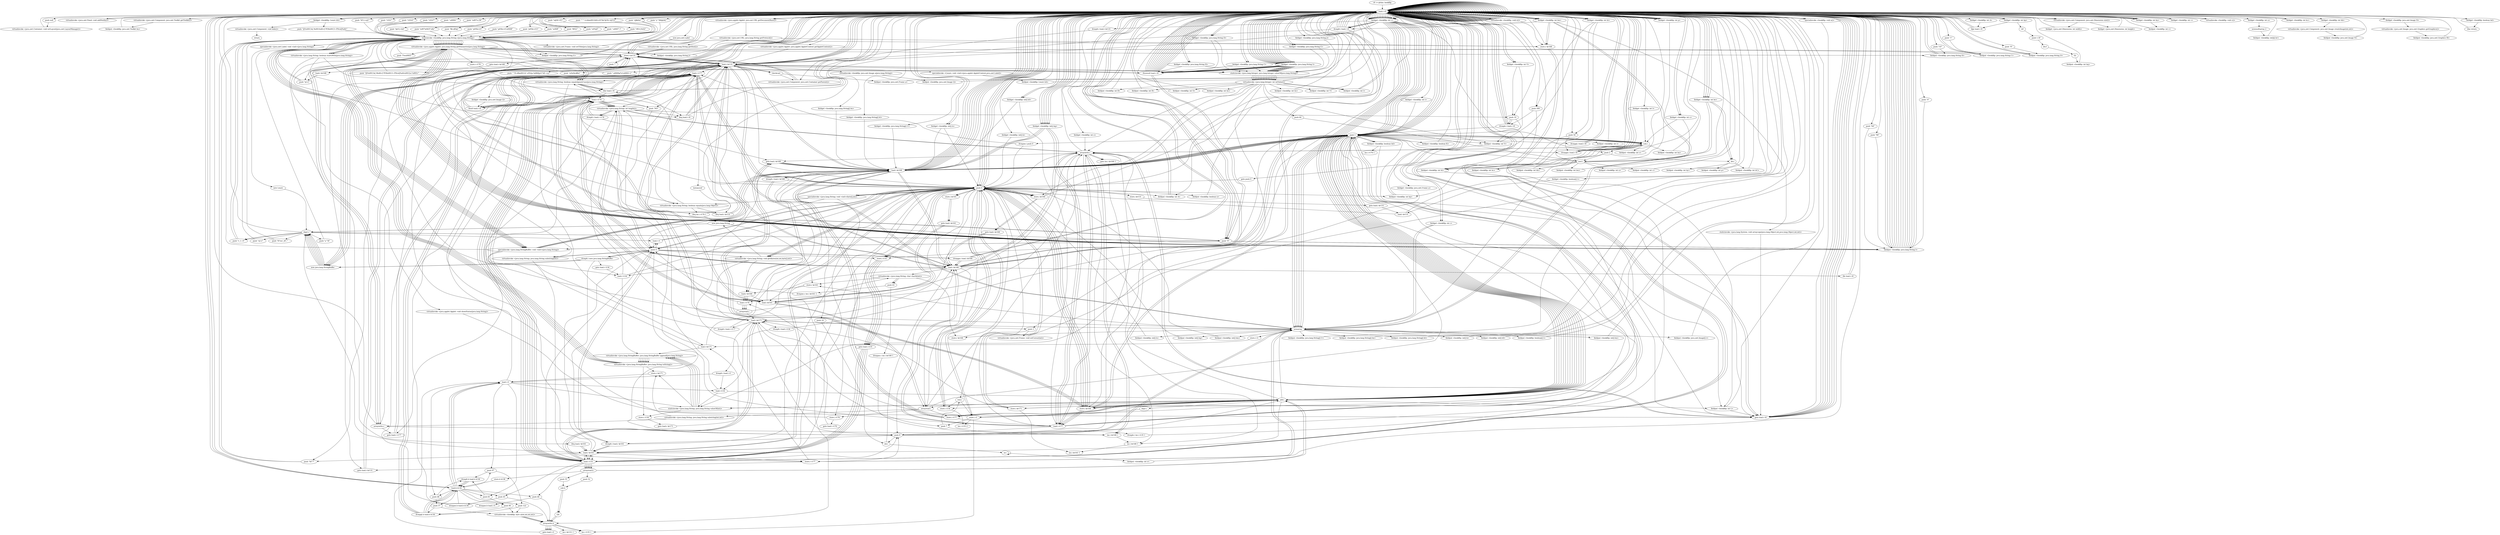 digraph "" {
    "r0 := @this: bookflip"
    "load.r r0"
    "r0 := @this: bookflip"->"load.r r0";
    "push null"
    "load.r r0"->"push null";
    "virtualinvoke <java.awt.Container: void setLayout(java.awt.LayoutManager)>"
    "push null"->"virtualinvoke <java.awt.Container: void setLayout(java.awt.LayoutManager)>";
    "virtualinvoke <java.awt.Container: void setLayout(java.awt.LayoutManager)>"->"load.r r0";
    "virtualinvoke <java.awt.Panel: void addNotify()>"
    "load.r r0"->"virtualinvoke <java.awt.Panel: void addNotify()>";
    "virtualinvoke <java.awt.Panel: void addNotify()>"->"load.r r0";
    "load.r r0"->"load.r r0";
    "virtualinvoke <java.awt.Component: java.awt.Toolkit getToolkit()>"
    "load.r r0"->"virtualinvoke <java.awt.Component: java.awt.Toolkit getToolkit()>";
    "fieldput <bookflip: java.awt.Toolkit bu>"
    "virtualinvoke <java.awt.Component: java.awt.Toolkit getToolkit()>"->"fieldput <bookflip: java.awt.Toolkit bu>";
    "fieldput <bookflip: java.awt.Toolkit bu>"->"load.r r0";
    "push \"|@5}<kA\""
    "load.r r0"->"push \"|@5}<kA\"";
    "staticinvoke <bookflip: java.lang.String c(java.lang.String)>"
    "push \"|@5}<kA\""->"staticinvoke <bookflip: java.lang.String c(java.lang.String)>";
    "virtualinvoke <java.applet.Applet: java.lang.String getParameter(java.lang.String)>"
    "staticinvoke <bookflip: java.lang.String c(java.lang.String)>"->"virtualinvoke <java.applet.Applet: java.lang.String getParameter(java.lang.String)>";
    "store.r $r131"
    "virtualinvoke <java.applet.Applet: java.lang.String getParameter(java.lang.String)>"->"store.r $r131";
    "load.r $r131"
    "store.r $r131"->"load.r $r131";
    "ifnull load.r r0"
    "load.r $r131"->"ifnull load.r r0";
    "ifnull load.r r0"->"load.r $r131";
    "push \"^B u0k\u00122`uYS2p:?q9l6|[p1\\\"hE~x;y\""
    "load.r $r131"->"push \"^B u0k\u00122`uYS2p:?q9l6|[p1\\\"hE~x;y\"";
    "push \"^B u0k\u00122`uYS2p:?q9l6|[p1\\\"hE~x;y\""->"staticinvoke <bookflip: java.lang.String c(java.lang.String)>";
    "virtualinvoke <java.lang.String: boolean startsWith(java.lang.String)>"
    "staticinvoke <bookflip: java.lang.String c(java.lang.String)>"->"virtualinvoke <java.lang.String: boolean startsWith(java.lang.String)>";
    "ifne load.r r0"
    "virtualinvoke <java.lang.String: boolean startsWith(java.lang.String)>"->"ifne load.r r0";
    "ifne load.r r0"->"load.r r0";
    "specialinvoke <bookflip: void a()>"
    "load.r r0"->"specialinvoke <bookflip: void a()>";
    "goto load.r r0"
    "specialinvoke <bookflip: void a()>"->"goto load.r r0";
    "goto load.r r0"->"load.r r0";
    "virtualinvoke <java.applet.Applet: java.net.URL getDocumentBase()>"
    "load.r r0"->"virtualinvoke <java.applet.Applet: java.net.URL getDocumentBase()>";
    "virtualinvoke <java.net.URL: java.lang.String getProtocol()>"
    "virtualinvoke <java.applet.Applet: java.net.URL getDocumentBase()>"->"virtualinvoke <java.net.URL: java.lang.String getProtocol()>";
    "store.r $r168"
    "virtualinvoke <java.net.URL: java.lang.String getProtocol()>"->"store.r $r168";
    "store.r $r168"->"goto load.r r0";
    "goto load.r r0"->"load.r r0";
    "load.r r0"->"virtualinvoke <java.applet.Applet: java.net.URL getDocumentBase()>";
    "virtualinvoke <java.net.URL: java.lang.String getHost()>"
    "virtualinvoke <java.applet.Applet: java.net.URL getDocumentBase()>"->"virtualinvoke <java.net.URL: java.lang.String getHost()>";
    "virtualinvoke <java.net.URL: java.lang.String getHost()>"->"store.r $r131";
    "goto load.r $r168"
    "store.r $r131"->"goto load.r $r168";
    "load.r $r168"
    "goto load.r $r168"->"load.r $r168";
    "push \"y[<|\""
    "load.r $r168"->"push \"y[<|\"";
    "push \"y[<|\""->"staticinvoke <bookflip: java.lang.String c(java.lang.String)>";
    "virtualinvoke <java.lang.String: boolean equalsIgnoreCase(java.lang.String)>"
    "staticinvoke <bookflip: java.lang.String c(java.lang.String)>"->"virtualinvoke <java.lang.String: boolean equalsIgnoreCase(java.lang.String)>";
    "virtualinvoke <java.lang.String: boolean equalsIgnoreCase(java.lang.String)>"->"ifne load.r r0";
    "ifne load.r r0"->"load.r $r131";
    "virtualinvoke <java.lang.String: int length()>"
    "load.r $r131"->"virtualinvoke <java.lang.String: int length()>";
    "ifeq load.r r0"
    "virtualinvoke <java.lang.String: int length()>"->"ifeq load.r r0";
    "ifeq load.r r0"->"load.r $r131";
    "push \"s]3x9w]#m\""
    "load.r $r131"->"push \"s]3x9w]#m\"";
    "push \"s]3x9w]#m\""->"staticinvoke <bookflip: java.lang.String c(java.lang.String)>";
    "staticinvoke <bookflip: java.lang.String c(java.lang.String)>"->"virtualinvoke <java.lang.String: boolean equalsIgnoreCase(java.lang.String)>";
    "virtualinvoke <java.lang.String: boolean equalsIgnoreCase(java.lang.String)>"->"ifne load.r r0";
    "ifne load.r r0"->"load.r $r131";
    "push \".\u0000g7e1\u0002~(\""
    "load.r $r131"->"push \".\u0000g7e1\u0002~(\"";
    "push \".\u0000g7e1\u0002~(\""->"staticinvoke <bookflip: java.lang.String c(java.lang.String)>";
    "virtualinvoke <java.lang.String: boolean equals(java.lang.Object)>"
    "staticinvoke <bookflip: java.lang.String c(java.lang.String)>"->"virtualinvoke <java.lang.String: boolean equals(java.lang.Object)>";
    "ifeq load.r $r131"
    "virtualinvoke <java.lang.String: boolean equals(java.lang.Object)>"->"ifeq load.r $r131";
    "ifeq load.r $r131"->"load.r r0";
    "push 1"
    "load.r r0"->"push 1";
    "fieldput <bookflip: boolean bd>"
    "push 1"->"fieldput <bookflip: boolean bd>";
    "fieldput <bookflip: boolean bd>"->"goto load.r r0";
    "goto load.r r0"->"load.r r0";
    "push \"mW7w0hT\\\"x8z\""
    "load.r r0"->"push \"mW7w0hT\\\"x8z\"";
    "push \"mW7w0hT\\\"x8z\""->"staticinvoke <bookflip: java.lang.String c(java.lang.String)>";
    "staticinvoke <bookflip: java.lang.String c(java.lang.String)>"->"virtualinvoke <java.applet.Applet: java.lang.String getParameter(java.lang.String)>";
    "push \"Fw\u0003\""
    "virtualinvoke <java.applet.Applet: java.lang.String getParameter(java.lang.String)>"->"push \"Fw\u0003\"";
    "push \"Fw\u0003\""->"staticinvoke <bookflip: java.lang.String c(java.lang.String)>";
    "staticinvoke <bookflip: java.lang.String c(java.lang.String)>"->"virtualinvoke <java.lang.String: boolean equalsIgnoreCase(java.lang.String)>";
    "virtualinvoke <java.lang.String: boolean equalsIgnoreCase(java.lang.String)>"->"ifeq load.r r0";
    "ifeq load.r r0"->"load.r r0";
    "load.r r0"->"push 1";
    "fieldput <bookflip: boolean K>"
    "push 1"->"fieldput <bookflip: boolean K>";
    "fieldput <bookflip: boolean K>"->"load.r r0";
    "load.r r0"->"load.r r0";
    "push \"R[>J\fQq\""
    "load.r r0"->"push \"R[>J\fQq\"";
    "push \"R[>J\fQq\""->"staticinvoke <bookflip: java.lang.String c(java.lang.String)>";
    "staticinvoke <bookflip: java.lang.String c(java.lang.String)>"->"virtualinvoke <java.applet.Applet: java.lang.String getParameter(java.lang.String)>";
    "fieldput <bookflip: java.lang.String H>"
    "virtualinvoke <java.applet.Applet: java.lang.String getParameter(java.lang.String)>"->"fieldput <bookflip: java.lang.String H>";
    "fieldput <bookflip: java.lang.String H>"->"load.r r0";
    "fieldget <bookflip: java.lang.String H>"
    "load.r r0"->"fieldget <bookflip: java.lang.String H>";
    "ifnonnull load.r r0"
    "fieldget <bookflip: java.lang.String H>"->"ifnonnull load.r r0";
    "ifnonnull load.r r0"->"load.r r0";
    "push \"10\""
    "load.r r0"->"push \"10\"";
    "push \"10\""->"fieldput <bookflip: java.lang.String H>";
    "fieldput <bookflip: java.lang.String H>"->"load.r r0";
    "load.r r0"->"load.r r0";
    "load.r r0"->"fieldget <bookflip: java.lang.String H>";
    "staticinvoke <java.lang.Integer: java.lang.Integer valueOf(java.lang.String)>"
    "fieldget <bookflip: java.lang.String H>"->"staticinvoke <java.lang.Integer: java.lang.Integer valueOf(java.lang.String)>";
    "virtualinvoke <java.lang.Integer: int intValue()>"
    "staticinvoke <java.lang.Integer: java.lang.Integer valueOf(java.lang.String)>"->"virtualinvoke <java.lang.Integer: int intValue()>";
    "fieldput <bookflip: int B>"
    "virtualinvoke <java.lang.Integer: int intValue()>"->"fieldput <bookflip: int B>";
    "fieldput <bookflip: int B>"->"load.r r0";
    "push 0"
    "load.r r0"->"push 0";
    "fieldput <bookflip: boolean n>"
    "push 0"->"fieldput <bookflip: boolean n>";
    "fieldput <bookflip: boolean n>"->"load.r r0";
    "virtualinvoke <java.awt.Component: java.awt.Container getParent()>"
    "load.r r0"->"virtualinvoke <java.awt.Component: java.awt.Container getParent()>";
    "virtualinvoke <java.awt.Component: java.awt.Container getParent()>"->"store.r $r131";
    "goto load.r $r131"
    "store.r $r131"->"goto load.r $r131";
    "goto load.r $r131"->"load.r $r131";
    "instanceof"
    "load.r $r131"->"instanceof";
    "instanceof"->"ifeq load.r $r131";
    "ifeq load.r $r131"->"load.r r0";
    "load.r r0"->"load.r $r131";
    "checkcast"
    "load.r $r131"->"checkcast";
    "fieldput <bookflip: java.awt.Frame a>"
    "checkcast"->"fieldput <bookflip: java.awt.Frame a>";
    "fieldput <bookflip: java.awt.Frame a>"->"load.r r0";
    "fieldget <bookflip: java.awt.Frame a>"
    "load.r r0"->"fieldget <bookflip: java.awt.Frame a>";
    "push 3"
    "fieldget <bookflip: java.awt.Frame a>"->"push 3";
    "virtualinvoke <java.awt.Frame: void setCursor(int)>"
    "push 3"->"virtualinvoke <java.awt.Frame: void setCursor(int)>";
    "virtualinvoke <java.awt.Frame: void setCursor(int)>"->"load.r r0";
    "push \"pD5k<rU\""
    "load.r r0"->"push \"pD5k<rU\"";
    "push \"pD5k<rU\""->"staticinvoke <bookflip: java.lang.String c(java.lang.String)>";
    "staticinvoke <bookflip: java.lang.String c(java.lang.String)>"->"virtualinvoke <java.applet.Applet: java.lang.String getParameter(java.lang.String)>";
    "virtualinvoke <java.applet.Applet: java.lang.String getParameter(java.lang.String)>"->"store.r $r131";
    "store.r $r131"->"load.r $r131";
    "load.r $r131"->"ifnull load.r r0";
    "ifnull load.r r0"->"load.r $r131";
    "push \"NO\""
    "load.r $r131"->"push \"NO\"";
    "push \"NO\""->"virtualinvoke <java.lang.String: boolean equalsIgnoreCase(java.lang.String)>";
    "virtualinvoke <java.lang.String: boolean equalsIgnoreCase(java.lang.String)>"->"ifne load.r r0";
    "ifne load.r r0"->"load.r r0";
    "load.r r0"->"load.r r0";
    "load.r r0"->"load.r $r131";
    "virtualinvoke <bookflip: java.awt.Image a(java.lang.String)>"
    "load.r $r131"->"virtualinvoke <bookflip: java.awt.Image a(java.lang.String)>";
    "fieldput <bookflip: java.awt.Image Q>"
    "virtualinvoke <bookflip: java.awt.Image a(java.lang.String)>"->"fieldput <bookflip: java.awt.Image Q>";
    "fieldput <bookflip: java.awt.Image Q>"->"load.r r0";
    "fieldget <bookflip: java.awt.Image Q>"
    "load.r r0"->"fieldget <bookflip: java.awt.Image Q>";
    "fieldget <bookflip: java.awt.Image Q>"->"ifnull load.r r0";
    "ifnull load.r r0"->"load.r r0";
    "push \"pD5k<rU\u0008\""
    "load.r r0"->"push \"pD5k<rU\u0008\"";
    "push \"pD5k<rU\u0008\""->"staticinvoke <bookflip: java.lang.String c(java.lang.String)>";
    "staticinvoke <bookflip: java.lang.String c(java.lang.String)>"->"virtualinvoke <java.applet.Applet: java.lang.String getParameter(java.lang.String)>";
    "virtualinvoke <java.applet.Applet: java.lang.String getParameter(java.lang.String)>"->"store.r $r131";
    "store.r $r131"->"load.r $r131";
    "load.r $r131"->"ifnonnull load.r r0";
    "push \"0\""
    "ifnonnull load.r r0"->"push \"0\"";
    "push \"0\""->"store.r $r131";
    "store.r $r131"->"load.r r0";
    "load.r r0"->"load.r $r131";
    "load.r $r131"->"staticinvoke <java.lang.Integer: java.lang.Integer valueOf(java.lang.String)>";
    "staticinvoke <java.lang.Integer: java.lang.Integer valueOf(java.lang.String)>"->"virtualinvoke <java.lang.Integer: int intValue()>";
    "fieldput <bookflip: int R>"
    "virtualinvoke <java.lang.Integer: int intValue()>"->"fieldput <bookflip: int R>";
    "fieldput <bookflip: int R>"->"load.r r0";
    "push \"pD5k<rU\t\""
    "load.r r0"->"push \"pD5k<rU\t\"";
    "push \"pD5k<rU\t\""->"staticinvoke <bookflip: java.lang.String c(java.lang.String)>";
    "staticinvoke <bookflip: java.lang.String c(java.lang.String)>"->"virtualinvoke <java.applet.Applet: java.lang.String getParameter(java.lang.String)>";
    "virtualinvoke <java.applet.Applet: java.lang.String getParameter(java.lang.String)>"->"store.r $r131";
    "store.r $r131"->"load.r $r131";
    "load.r $r131"->"ifnonnull load.r r0";
    "ifnonnull load.r r0"->"push \"0\"";
    "push \"0\""->"store.r $r131";
    "store.r $r131"->"load.r r0";
    "load.r r0"->"load.r $r131";
    "load.r $r131"->"staticinvoke <java.lang.Integer: java.lang.Integer valueOf(java.lang.String)>";
    "staticinvoke <java.lang.Integer: java.lang.Integer valueOf(java.lang.String)>"->"virtualinvoke <java.lang.Integer: int intValue()>";
    "fieldput <bookflip: int S>"
    "virtualinvoke <java.lang.Integer: int intValue()>"->"fieldput <bookflip: int S>";
    "fieldput <bookflip: int S>"->"load.r r0";
    "load.r r0"->"load.r r0";
    "push \"mW#\""
    "load.r r0"->"push \"mW#\"";
    "push \"mW#\""->"staticinvoke <bookflip: java.lang.String c(java.lang.String)>";
    "staticinvoke <bookflip: java.lang.String c(java.lang.String)>"->"virtualinvoke <java.applet.Applet: java.lang.String getParameter(java.lang.String)>";
    "fieldput <bookflip: java.lang.String C>"
    "virtualinvoke <java.applet.Applet: java.lang.String getParameter(java.lang.String)>"->"fieldput <bookflip: java.lang.String C>";
    "fieldput <bookflip: java.lang.String C>"->"load.r r0";
    "fieldget <bookflip: java.lang.String C>"
    "load.r r0"->"fieldget <bookflip: java.lang.String C>";
    "fieldget <bookflip: java.lang.String C>"->"ifnonnull load.r r0";
    "ifnonnull load.r r0"->"load.r r0";
    "push \"1\""
    "load.r r0"->"push \"1\"";
    "push \"1\""->"fieldput <bookflip: java.lang.String C>";
    "fieldput <bookflip: java.lang.String C>"->"load.r r0";
    "load.r r0"->"load.r r0";
    "push \"lB5|1\""
    "load.r r0"->"push \"lB5|1\"";
    "push \"lB5|1\""->"staticinvoke <bookflip: java.lang.String c(java.lang.String)>";
    "staticinvoke <bookflip: java.lang.String c(java.lang.String)>"->"virtualinvoke <java.applet.Applet: java.lang.String getParameter(java.lang.String)>";
    "fieldput <bookflip: java.lang.String D>"
    "virtualinvoke <java.applet.Applet: java.lang.String getParameter(java.lang.String)>"->"fieldput <bookflip: java.lang.String D>";
    "fieldput <bookflip: java.lang.String D>"->"load.r r0";
    "fieldget <bookflip: java.lang.String D>"
    "load.r r0"->"fieldget <bookflip: java.lang.String D>";
    "fieldget <bookflip: java.lang.String D>"->"ifnonnull load.r r0";
    "ifnonnull load.r r0"->"load.r r0";
    "push \"8\""
    "load.r r0"->"push \"8\"";
    "push \"8\""->"fieldput <bookflip: java.lang.String D>";
    "fieldput <bookflip: java.lang.String D>"->"load.r r0";
    "load.r r0"->"load.r r0";
    "push \"oS%j0\""
    "load.r r0"->"push \"oS%j0\"";
    "push \"oS%j0\""->"staticinvoke <bookflip: java.lang.String c(java.lang.String)>";
    "staticinvoke <bookflip: java.lang.String c(java.lang.String)>"->"virtualinvoke <java.applet.Applet: java.lang.String getParameter(java.lang.String)>";
    "fieldput <bookflip: java.lang.String E>"
    "virtualinvoke <java.applet.Applet: java.lang.String getParameter(java.lang.String)>"->"fieldput <bookflip: java.lang.String E>";
    "fieldput <bookflip: java.lang.String E>"->"load.r r0";
    "fieldget <bookflip: java.lang.String E>"
    "load.r r0"->"fieldget <bookflip: java.lang.String E>";
    "fieldget <bookflip: java.lang.String E>"->"ifnonnull load.r r0";
    "ifnonnull load.r r0"->"load.r r0";
    "push \".\u0007`)\""
    "load.r r0"->"push \".\u0007`)\"";
    "push \".\u0007`)\""->"staticinvoke <bookflip: java.lang.String c(java.lang.String)>";
    "staticinvoke <bookflip: java.lang.String c(java.lang.String)>"->"fieldput <bookflip: java.lang.String E>";
    "fieldput <bookflip: java.lang.String E>"->"load.r r0";
    "load.r r0"->"load.r r0";
    "load.r r0"->"fieldget <bookflip: java.lang.String C>";
    "fieldget <bookflip: java.lang.String C>"->"staticinvoke <java.lang.Integer: java.lang.Integer valueOf(java.lang.String)>";
    "staticinvoke <java.lang.Integer: java.lang.Integer valueOf(java.lang.String)>"->"virtualinvoke <java.lang.Integer: int intValue()>";
    "fieldput <bookflip: int be>"
    "virtualinvoke <java.lang.Integer: int intValue()>"->"fieldput <bookflip: int be>";
    "fieldput <bookflip: int be>"->"load.r r0";
    "load.r r0"->"load.r r0";
    "load.r r0"->"fieldget <bookflip: java.lang.String D>";
    "fieldget <bookflip: java.lang.String D>"->"staticinvoke <java.lang.Integer: java.lang.Integer valueOf(java.lang.String)>";
    "staticinvoke <java.lang.Integer: java.lang.Integer valueOf(java.lang.String)>"->"virtualinvoke <java.lang.Integer: int intValue()>";
    "fieldput <bookflip: int bs>"
    "virtualinvoke <java.lang.Integer: int intValue()>"->"fieldput <bookflip: int bs>";
    "fieldput <bookflip: int bs>"->"load.r r0";
    "load.r r0"->"load.r r0";
    "load.r r0"->"fieldget <bookflip: java.lang.String E>";
    "fieldget <bookflip: java.lang.String E>"->"staticinvoke <java.lang.Integer: java.lang.Integer valueOf(java.lang.String)>";
    "staticinvoke <java.lang.Integer: java.lang.Integer valueOf(java.lang.String)>"->"virtualinvoke <java.lang.Integer: int intValue()>";
    "fieldput <bookflip: int T>"
    "virtualinvoke <java.lang.Integer: int intValue()>"->"fieldput <bookflip: int T>";
    "fieldput <bookflip: int T>"->"load.r r0";
    "load.r r0"->"load.r r0";
    "push \"rW=}0sS)\""
    "load.r r0"->"push \"rW=}0sS)\"";
    "push \"rW=}0sS)\""->"staticinvoke <bookflip: java.lang.String c(java.lang.String)>";
    "staticinvoke <bookflip: java.lang.String c(java.lang.String)>"->"virtualinvoke <java.applet.Applet: java.lang.String getParameter(java.lang.String)>";
    "fieldput <bookflip: java.lang.String I>"
    "virtualinvoke <java.applet.Applet: java.lang.String getParameter(java.lang.String)>"->"fieldput <bookflip: java.lang.String I>";
    "fieldput <bookflip: java.lang.String I>"->"load.r r0";
    "load.r r0"->"load.r r0";
    "push \"o@9v\'vF)\""
    "load.r r0"->"push \"o@9v\'vF)\"";
    "push \"o@9v\'vF)\""->"staticinvoke <bookflip: java.lang.String c(java.lang.String)>";
    "staticinvoke <bookflip: java.lang.String c(java.lang.String)>"->"virtualinvoke <java.applet.Applet: java.lang.String getParameter(java.lang.String)>";
    "fieldput <bookflip: java.lang.String J>"
    "virtualinvoke <java.applet.Applet: java.lang.String getParameter(java.lang.String)>"->"fieldput <bookflip: java.lang.String J>";
    "fieldput <bookflip: java.lang.String J>"->"load.r r0";
    "load.r r0"->"load.r r0";
    "fieldget <bookflip: java.lang.String I>"
    "load.r r0"->"fieldget <bookflip: java.lang.String I>";
    "fieldget <bookflip: java.lang.String I>"->"staticinvoke <java.lang.Integer: java.lang.Integer valueOf(java.lang.String)>";
    "staticinvoke <java.lang.Integer: java.lang.Integer valueOf(java.lang.String)>"->"virtualinvoke <java.lang.Integer: int intValue()>";
    "fieldput <bookflip: int A>"
    "virtualinvoke <java.lang.Integer: int intValue()>"->"fieldput <bookflip: int A>";
    "fieldput <bookflip: int A>"->"load.r r0";
    "load.r r0"->"load.r r0";
    "fieldget <bookflip: java.lang.String J>"
    "load.r r0"->"fieldget <bookflip: java.lang.String J>";
    "fieldget <bookflip: java.lang.String J>"->"staticinvoke <java.lang.Integer: java.lang.Integer valueOf(java.lang.String)>";
    "staticinvoke <java.lang.Integer: java.lang.Integer valueOf(java.lang.String)>"->"virtualinvoke <java.lang.Integer: int intValue()>";
    "fieldput <bookflip: int V>"
    "virtualinvoke <java.lang.Integer: int intValue()>"->"fieldput <bookflip: int V>";
    "fieldput <bookflip: int V>"->"load.r r0";
    "fieldget <bookflip: int A>"
    "load.r r0"->"fieldget <bookflip: int A>";
    "ifge load.r r0"
    "fieldget <bookflip: int A>"->"ifge load.r r0";
    "ifge load.r r0"->"load.r r0";
    "load.r r0"->"push 0";
    "push 0"->"fieldput <bookflip: int A>";
    "fieldput <bookflip: int A>"->"load.r r0";
    "fieldget <bookflip: int V>"
    "load.r r0"->"fieldget <bookflip: int V>";
    "push 10"
    "fieldget <bookflip: int V>"->"push 10";
    "ifcmple.i load.r r0"
    "push 10"->"ifcmple.i load.r r0";
    "ifcmple.i load.r r0"->"load.r r0";
    "load.r r0"->"push 10";
    "push 10"->"fieldput <bookflip: int V>";
    "fieldput <bookflip: int V>"->"goto load.r r0";
    "goto load.r r0"->"load.r r0";
    "load.r r0"->"push 1";
    "fieldput <bookflip: int L>"
    "push 1"->"fieldput <bookflip: int L>";
    "fieldput <bookflip: int L>"->"goto load.r r0";
    "goto load.r r0"->"load.r r0";
    "new java.lang.StringBuffer"
    "load.r r0"->"new java.lang.StringBuffer";
    "dup1.r"
    "new java.lang.StringBuffer"->"dup1.r";
    "push \"v_1~0\""
    "dup1.r"->"push \"v_1~0\"";
    "push \"v_1~0\""->"staticinvoke <bookflip: java.lang.String c(java.lang.String)>";
    "specialinvoke <java.lang.StringBuffer: void <init>(java.lang.String)>"
    "staticinvoke <bookflip: java.lang.String c(java.lang.String)>"->"specialinvoke <java.lang.StringBuffer: void <init>(java.lang.String)>";
    "specialinvoke <java.lang.StringBuffer: void <init>(java.lang.String)>"->"load.r r0";
    "fieldget <bookflip: int L>"
    "load.r r0"->"fieldget <bookflip: int L>";
    "staticinvoke <java.lang.String: java.lang.String valueOf(int)>"
    "fieldget <bookflip: int L>"->"staticinvoke <java.lang.String: java.lang.String valueOf(int)>";
    "virtualinvoke <java.lang.StringBuffer: java.lang.StringBuffer append(java.lang.String)>"
    "staticinvoke <java.lang.String: java.lang.String valueOf(int)>"->"virtualinvoke <java.lang.StringBuffer: java.lang.StringBuffer append(java.lang.String)>";
    "virtualinvoke <java.lang.StringBuffer: java.lang.String toString()>"
    "virtualinvoke <java.lang.StringBuffer: java.lang.StringBuffer append(java.lang.String)>"->"virtualinvoke <java.lang.StringBuffer: java.lang.String toString()>";
    "virtualinvoke <java.lang.StringBuffer: java.lang.String toString()>"->"virtualinvoke <java.applet.Applet: java.lang.String getParameter(java.lang.String)>";
    "virtualinvoke <java.applet.Applet: java.lang.String getParameter(java.lang.String)>"->"ifnonnull load.r r0";
    "ifnonnull load.r r0"->"load.r r0";
    "load.r r0"->"load.r r0";
    "load.r r0"->"fieldget <bookflip: int L>";
    "fieldget <bookflip: int L>"->"push 1";
    "sub.i"
    "push 1"->"sub.i";
    "sub.i"->"fieldput <bookflip: int L>";
    "fieldput <bookflip: int L>"->"load.r r0";
    "load.r r0"->"fieldget <bookflip: int L>";
    "fieldget <bookflip: int L>"->"push 1";
    "ifcmpgt.i load.r r0"
    "push 1"->"ifcmpgt.i load.r r0";
    "ifcmpgt.i load.r r0"->"load.r r0";
    "push \"^^=v&k\u0012b9<rS7|&?@5h v@5}t\""
    "load.r r0"->"push \"^^=v&k\u0012b9<rS7|&?@5h v@5}t\"";
    "push \"^^=v&k\u0012b9<rS7|&?@5h v@5}t\""->"staticinvoke <bookflip: java.lang.String c(java.lang.String)>";
    "virtualinvoke <java.applet.Applet: void showStatus(java.lang.String)>"
    "staticinvoke <bookflip: java.lang.String c(java.lang.String)>"->"virtualinvoke <java.applet.Applet: void showStatus(java.lang.String)>";
    "virtualinvoke <java.applet.Applet: void showStatus(java.lang.String)>"->"goto load.r r0";
    "ifcmpgt.i load.r r0"->"load.r r0";
    "load.r r0"->"load.r r0";
    "load.r r0"->"fieldget <bookflip: int L>";
    "newarray"
    "fieldget <bookflip: int L>"->"newarray";
    "fieldput <bookflip: java.lang.String[] U>"
    "newarray"->"fieldput <bookflip: java.lang.String[] U>";
    "fieldput <bookflip: java.lang.String[] U>"->"load.r r0";
    "load.r r0"->"load.r r0";
    "load.r r0"->"fieldget <bookflip: int L>";
    "fieldget <bookflip: int L>"->"newarray";
    "fieldput <bookflip: java.lang.String[] bx>"
    "newarray"->"fieldput <bookflip: java.lang.String[] bx>";
    "fieldput <bookflip: java.lang.String[] bx>"->"load.r r0";
    "load.r r0"->"load.r r0";
    "load.r r0"->"fieldget <bookflip: int L>";
    "fieldget <bookflip: int L>"->"newarray";
    "fieldput <bookflip: java.lang.String[] bt>"
    "newarray"->"fieldput <bookflip: java.lang.String[] bt>";
    "fieldput <bookflip: java.lang.String[] bt>"->"load.r r0";
    "load.r r0"->"fieldget <bookflip: int L>";
    "fieldget <bookflip: int L>"->"push 1";
    "add.i"
    "push 1"->"add.i";
    "add.i"->"newarray";
    "newarray"->"store.r $r131";
    "store.r $r131"->"push 0";
    "store.i $r168"
    "push 0"->"store.i $r168";
    "goto load.i $r168"
    "store.i $r168"->"goto load.i $r168";
    "load.i $r168"
    "goto load.i $r168"->"load.i $r168";
    "load.i $r168"->"load.r r0";
    "load.r r0"->"fieldget <bookflip: int L>";
    "ifcmplt.i load.r r0"
    "fieldget <bookflip: int L>"->"ifcmplt.i load.r r0";
    "ifcmplt.i load.r r0"->"push 0";
    "push 0"->"store.i $r168";
    "store.i $r168"->"goto load.i $r168";
    "goto load.i $r168"->"load.i $r168";
    "load.i $r168"->"load.r r0";
    "load.r r0"->"fieldget <bookflip: int L>";
    "fieldget <bookflip: int L>"->"ifcmplt.i load.r r0";
    "ifcmplt.i load.r r0"->"load.r $r131";
    "load.r $r131"->"load.r r0";
    "load.r r0"->"fieldget <bookflip: int L>";
    "fieldget <bookflip: int L>"->"load.r $r131";
    "load.r $r131"->"push 0";
    "arrayread.i"
    "push 0"->"arrayread.i";
    "arraywrite.i"
    "arrayread.i"->"arraywrite.i";
    "arraywrite.i"->"load.r r0";
    "load.r r0"->"load.r r0";
    "push \"zJ$k4w\""
    "load.r r0"->"push \"zJ$k4w\"";
    "push \"zJ$k4w\""->"staticinvoke <bookflip: java.lang.String c(java.lang.String)>";
    "staticinvoke <bookflip: java.lang.String c(java.lang.String)>"->"virtualinvoke <java.applet.Applet: java.lang.String getParameter(java.lang.String)>";
    "virtualinvoke <java.applet.Applet: java.lang.String getParameter(java.lang.String)>"->"fieldput <bookflip: java.lang.String I>";
    "fieldput <bookflip: java.lang.String I>"->"load.r r0";
    "load.r r0"->"fieldget <bookflip: java.lang.String I>";
    "fieldget <bookflip: java.lang.String I>"->"ifnonnull load.r r0";
    "ifnonnull load.r r0"->"load.r r0";
    "load.r r0"->"push \"0\"";
    "push \"0\""->"fieldput <bookflip: java.lang.String I>";
    "fieldput <bookflip: java.lang.String I>"->"load.r r0";
    "load.r r0"->"load.r r0";
    "load.r r0"->"fieldget <bookflip: java.lang.String I>";
    "fieldget <bookflip: java.lang.String I>"->"staticinvoke <java.lang.Integer: java.lang.Integer valueOf(java.lang.String)>";
    "staticinvoke <java.lang.Integer: java.lang.Integer valueOf(java.lang.String)>"->"virtualinvoke <java.lang.Integer: int intValue()>";
    "fieldput <bookflip: int l>"
    "virtualinvoke <java.lang.Integer: int intValue()>"->"fieldput <bookflip: int l>";
    "fieldput <bookflip: int l>"->"load.r r0";
    "load.r r0"->"load.r r0";
    "push \"y^9i6j@&|\""
    "load.r r0"->"push \"y^9i6j@&|\"";
    "push \"y^9i6j@&|\""->"staticinvoke <bookflip: java.lang.String c(java.lang.String)>";
    "staticinvoke <bookflip: java.lang.String c(java.lang.String)>"->"virtualinvoke <java.applet.Applet: java.lang.String getParameter(java.lang.String)>";
    "virtualinvoke <java.applet.Applet: java.lang.String getParameter(java.lang.String)>"->"fieldput <bookflip: java.lang.String I>";
    "fieldput <bookflip: java.lang.String I>"->"load.r r0";
    "load.r r0"->"fieldget <bookflip: java.lang.String I>";
    "fieldget <bookflip: java.lang.String I>"->"ifnonnull load.r r0";
    "ifnonnull load.r r0"->"load.r r0";
    "load.r r0"->"push \"0\"";
    "push \"0\""->"fieldput <bookflip: java.lang.String I>";
    "fieldput <bookflip: java.lang.String I>"->"load.r r0";
    "load.r r0"->"load.r r0";
    "load.r r0"->"fieldget <bookflip: java.lang.String I>";
    "fieldget <bookflip: java.lang.String I>"->"staticinvoke <java.lang.Integer: java.lang.Integer valueOf(java.lang.String)>";
    "staticinvoke <java.lang.Integer: java.lang.Integer valueOf(java.lang.String)>"->"virtualinvoke <java.lang.Integer: int intValue()>";
    "virtualinvoke <java.lang.Integer: int intValue()>"->"load.r r0";
    "fieldget <bookflip: int bi>"
    "load.r r0"->"fieldget <bookflip: int bi>";
    "mul.i"
    "fieldget <bookflip: int bi>"->"mul.i";
    "fieldput <bookflip: int bi>"
    "mul.i"->"fieldput <bookflip: int bi>";
    "fieldput <bookflip: int bi>"->"load.r r0";
    "load.r r0"->"fieldget <bookflip: int bi>";
    "push 500"
    "fieldget <bookflip: int bi>"->"push 500";
    "push 500"->"ifcmple.i load.r r0";
    "ifcmple.i load.r r0"->"load.r r0";
    "load.r r0"->"push 500";
    "push 500"->"fieldput <bookflip: int bi>";
    "fieldput <bookflip: int bi>"->"goto load.r r0";
    "goto load.r r0"->"load.r r0";
    "load.r r0"->"load.r r0";
    "push \"lZ1}<qU\""
    "load.r r0"->"push \"lZ1}<qU\"";
    "push \"lZ1}<qU\""->"staticinvoke <bookflip: java.lang.String c(java.lang.String)>";
    "staticinvoke <bookflip: java.lang.String c(java.lang.String)>"->"virtualinvoke <java.applet.Applet: java.lang.String getParameter(java.lang.String)>";
    "virtualinvoke <java.applet.Applet: java.lang.String getParameter(java.lang.String)>"->"fieldput <bookflip: java.lang.String I>";
    "fieldput <bookflip: java.lang.String I>"->"load.r r0";
    "load.r r0"->"fieldget <bookflip: java.lang.String I>";
    "fieldget <bookflip: java.lang.String I>"->"ifnonnull load.r r0";
    "ifnonnull load.r r0"->"load.r r0";
    "push \"4\""
    "load.r r0"->"push \"4\"";
    "push \"4\""->"fieldput <bookflip: java.lang.String I>";
    "fieldput <bookflip: java.lang.String I>"->"load.r r0";
    "load.r r0"->"load.r r0";
    "load.r r0"->"fieldget <bookflip: java.lang.String I>";
    "fieldget <bookflip: java.lang.String I>"->"staticinvoke <java.lang.Integer: java.lang.Integer valueOf(java.lang.String)>";
    "staticinvoke <java.lang.Integer: java.lang.Integer valueOf(java.lang.String)>"->"virtualinvoke <java.lang.Integer: int intValue()>";
    "push 64"
    "virtualinvoke <java.lang.Integer: int intValue()>"->"push 64";
    "push 64"->"mul.i";
    "mul.i"->"push 1";
    "push 1"->"sub.i";
    "fieldput <bookflip: int bp>"
    "sub.i"->"fieldput <bookflip: int bp>";
    "fieldput <bookflip: int bp>"->"load.r r0";
    "fieldget <bookflip: int bp>"
    "load.r r0"->"fieldget <bookflip: int bp>";
    "fieldget <bookflip: int bp>"->"ifge load.r r0";
    "ifge load.r r0"->"load.r r0";
    "load.r r0"->"push 0";
    "push 0"->"fieldput <bookflip: int bp>";
    "fieldput <bookflip: int bp>"->"load.r r0";
    "load.r r0"->"load.r r0";
    "load.r r0"->"fieldget <bookflip: int bp>";
    "i2f"
    "fieldget <bookflip: int bp>"->"i2f";
    "push 1.5F"
    "i2f"->"push 1.5F";
    "div.f"
    "push 1.5F"->"div.f";
    "f2i"
    "div.f"->"f2i";
    "fieldput <bookflip: int bq>"
    "f2i"->"fieldput <bookflip: int bq>";
    "fieldput <bookflip: int bq>"->"load.r r0";
    "load.r r0"->"load.r r0";
    "push \"}S3r\'\""
    "load.r r0"->"push \"}S3r\'\"";
    "push \"}S3r\'\""->"staticinvoke <bookflip: java.lang.String c(java.lang.String)>";
    "staticinvoke <bookflip: java.lang.String c(java.lang.String)>"->"virtualinvoke <java.applet.Applet: java.lang.String getParameter(java.lang.String)>";
    "virtualinvoke <java.applet.Applet: java.lang.String getParameter(java.lang.String)>"->"fieldput <bookflip: java.lang.String I>";
    "fieldput <bookflip: java.lang.String I>"->"load.r r0";
    "load.r r0"->"fieldget <bookflip: java.lang.String I>";
    "fieldget <bookflip: java.lang.String I>"->"ifnonnull load.r r0";
    "ifnonnull load.r r0"->"load.r r0";
    "push \"64\""
    "load.r r0"->"push \"64\"";
    "push \"64\""->"fieldput <bookflip: java.lang.String I>";
    "fieldput <bookflip: java.lang.String I>"->"load.r r0";
    "load.r r0"->"fieldget <bookflip: java.lang.String I>";
    "fieldget <bookflip: java.lang.String I>"->"staticinvoke <java.lang.Integer: java.lang.Integer valueOf(java.lang.String)>";
    "staticinvoke <java.lang.Integer: java.lang.Integer valueOf(java.lang.String)>"->"virtualinvoke <java.lang.Integer: int intValue()>";
    "virtualinvoke <java.lang.Integer: int intValue()>"->"store.i $r168";
    "store.i $r168"->"load.r r0";
    "load.r r0"->"load.r r0";
    "push \"}S3r2\""
    "load.r r0"->"push \"}S3r2\"";
    "push \"}S3r2\""->"staticinvoke <bookflip: java.lang.String c(java.lang.String)>";
    "staticinvoke <bookflip: java.lang.String c(java.lang.String)>"->"virtualinvoke <java.applet.Applet: java.lang.String getParameter(java.lang.String)>";
    "virtualinvoke <java.applet.Applet: java.lang.String getParameter(java.lang.String)>"->"fieldput <bookflip: java.lang.String I>";
    "fieldput <bookflip: java.lang.String I>"->"load.r r0";
    "load.r r0"->"fieldget <bookflip: java.lang.String I>";
    "fieldget <bookflip: java.lang.String I>"->"ifnonnull load.r r0";
    "ifnonnull load.r r0"->"load.r r0";
    "push \"96\""
    "load.r r0"->"push \"96\"";
    "push \"96\""->"fieldput <bookflip: java.lang.String I>";
    "fieldput <bookflip: java.lang.String I>"->"load.r r0";
    "load.r r0"->"fieldget <bookflip: java.lang.String I>";
    "fieldget <bookflip: java.lang.String I>"->"staticinvoke <java.lang.Integer: java.lang.Integer valueOf(java.lang.String)>";
    "staticinvoke <java.lang.Integer: java.lang.Integer valueOf(java.lang.String)>"->"virtualinvoke <java.lang.Integer: int intValue()>";
    "store.i $r166"
    "virtualinvoke <java.lang.Integer: int intValue()>"->"store.i $r166";
    "store.i $r166"->"load.r r0";
    "load.r r0"->"load.r r0";
    "push \"}S3r7\""
    "load.r r0"->"push \"}S3r7\"";
    "push \"}S3r7\""->"staticinvoke <bookflip: java.lang.String c(java.lang.String)>";
    "staticinvoke <bookflip: java.lang.String c(java.lang.String)>"->"virtualinvoke <java.applet.Applet: java.lang.String getParameter(java.lang.String)>";
    "virtualinvoke <java.applet.Applet: java.lang.String getParameter(java.lang.String)>"->"fieldput <bookflip: java.lang.String I>";
    "fieldput <bookflip: java.lang.String I>"->"load.r r0";
    "load.r r0"->"fieldget <bookflip: java.lang.String I>";
    "fieldget <bookflip: java.lang.String I>"->"ifnonnull load.r r0";
    "ifnonnull load.r r0"->"load.r r0";
    "push \".\u0004`\""
    "load.r r0"->"push \".\u0004`\"";
    "push \".\u0004`\""->"staticinvoke <bookflip: java.lang.String c(java.lang.String)>";
    "staticinvoke <bookflip: java.lang.String c(java.lang.String)>"->"fieldput <bookflip: java.lang.String I>";
    "fieldput <bookflip: java.lang.String I>"->"load.r r0";
    "load.r r0"->"load.r r0";
    "load.r r0"->"fieldget <bookflip: java.lang.String I>";
    "fieldget <bookflip: java.lang.String I>"->"staticinvoke <java.lang.Integer: java.lang.Integer valueOf(java.lang.String)>";
    "staticinvoke <java.lang.Integer: java.lang.Integer valueOf(java.lang.String)>"->"virtualinvoke <java.lang.Integer: int intValue()>";
    "virtualinvoke <java.lang.Integer: int intValue()>"->"load.i $r168";
    "push 16"
    "load.i $r168"->"push 16";
    "shl.i"
    "push 16"->"shl.i";
    "load.i $r166"
    "shl.i"->"load.i $r166";
    "push 8"
    "load.i $r166"->"push 8";
    "push 8"->"shl.i";
    "or.i"
    "shl.i"->"or.i";
    "or.i"->"or.i";
    "fieldput <bookflip: int e>"
    "or.i"->"fieldput <bookflip: int e>";
    "fieldput <bookflip: int e>"->"load.r r0";
    "load.r r0"->"load.r r0";
    "load.r r0"->"push \"zJ$k4w\"";
    "push \"zJ$k4w\""->"staticinvoke <bookflip: java.lang.String c(java.lang.String)>";
    "staticinvoke <bookflip: java.lang.String c(java.lang.String)>"->"virtualinvoke <java.applet.Applet: java.lang.String getParameter(java.lang.String)>";
    "virtualinvoke <java.applet.Applet: java.lang.String getParameter(java.lang.String)>"->"fieldput <bookflip: java.lang.String I>";
    "fieldput <bookflip: java.lang.String I>"->"load.r r0";
    "load.r r0"->"fieldget <bookflip: java.lang.String I>";
    "fieldget <bookflip: java.lang.String I>"->"ifnonnull load.r r0";
    "ifnonnull load.r r0"->"load.r r0";
    "load.r r0"->"push \"0\"";
    "push \"0\""->"fieldput <bookflip: java.lang.String I>";
    "fieldput <bookflip: java.lang.String I>"->"load.r r0";
    "load.r r0"->"load.r r0";
    "load.r r0"->"fieldget <bookflip: java.lang.String I>";
    "fieldget <bookflip: java.lang.String I>"->"staticinvoke <java.lang.Integer: java.lang.Integer valueOf(java.lang.String)>";
    "staticinvoke <java.lang.Integer: java.lang.Integer valueOf(java.lang.String)>"->"virtualinvoke <java.lang.Integer: int intValue()>";
    "virtualinvoke <java.lang.Integer: int intValue()>"->"fieldput <bookflip: int l>";
    "fieldput <bookflip: int l>"->"load.r r0";
    "load.r r0"->"load.r r0";
    "virtualinvoke <java.awt.Component: java.awt.Dimension size()>"
    "load.r r0"->"virtualinvoke <java.awt.Component: java.awt.Dimension size()>";
    "fieldget <java.awt.Dimension: int width>"
    "virtualinvoke <java.awt.Component: java.awt.Dimension size()>"->"fieldget <java.awt.Dimension: int width>";
    "fieldget <java.awt.Dimension: int width>"->"load.r r0";
    "fieldget <bookflip: int be>"
    "load.r r0"->"fieldget <bookflip: int be>";
    "div.i"
    "fieldget <bookflip: int be>"->"div.i";
    "fieldput <bookflip: int by>"
    "div.i"->"fieldput <bookflip: int by>";
    "fieldput <bookflip: int by>"->"load.r r0";
    "load.r r0"->"load.r r0";
    "load.r r0"->"virtualinvoke <java.awt.Component: java.awt.Dimension size()>";
    "fieldget <java.awt.Dimension: int height>"
    "virtualinvoke <java.awt.Component: java.awt.Dimension size()>"->"fieldget <java.awt.Dimension: int height>";
    "fieldget <java.awt.Dimension: int height>"->"load.r r0";
    "load.r r0"->"fieldget <bookflip: int be>";
    "fieldget <bookflip: int be>"->"div.i";
    "fieldput <bookflip: int p>"
    "div.i"->"fieldput <bookflip: int p>";
    "fieldput <bookflip: int p>"->"load.r r0";
    "load.r r0"->"load.r r0";
    "fieldget <bookflip: int by>"
    "load.r r0"->"fieldget <bookflip: int by>";
    "fieldget <bookflip: int by>"->"load.r r0";
    "load.r r0"->"fieldget <bookflip: int be>";
    "fieldget <bookflip: int be>"->"mul.i";
    "fieldput <bookflip: int bc>"
    "mul.i"->"fieldput <bookflip: int bc>";
    "fieldput <bookflip: int bc>"->"load.r r0";
    "load.r r0"->"load.r r0";
    "fieldget <bookflip: int p>"
    "load.r r0"->"fieldget <bookflip: int p>";
    "fieldget <bookflip: int p>"->"load.r r0";
    "load.r r0"->"fieldget <bookflip: int be>";
    "fieldget <bookflip: int be>"->"mul.i";
    "fieldput <bookflip: int bb>"
    "mul.i"->"fieldput <bookflip: int bb>";
    "fieldput <bookflip: int bb>"->"load.r r0";
    "load.r r0"->"load.r r0";
    "load.r r0"->"fieldget <bookflip: int by>";
    "fieldput <bookflip: int v>"
    "fieldget <bookflip: int by>"->"fieldput <bookflip: int v>";
    "fieldput <bookflip: int v>"->"load.r r0";
    "load.r r0"->"load.r r0";
    "load.r r0"->"fieldget <bookflip: int p>";
    "fieldget <bookflip: int p>"->"load.r r0";
    "fieldget <bookflip: int l>"
    "load.r r0"->"fieldget <bookflip: int l>";
    "fieldget <bookflip: int l>"->"sub.i";
    "fieldput <bookflip: int s>"
    "sub.i"->"fieldput <bookflip: int s>";
    "fieldput <bookflip: int s>"->"load.r r0";
    "load.r r0"->"load.r r0";
    "load.r r0"->"fieldget <bookflip: int by>";
    "fieldget <bookflip: int by>"->"load.r r0";
    "load.r r0"->"fieldget <bookflip: int p>";
    "fieldget <bookflip: int p>"->"mul.i";
    "fieldput <bookflip: int bw>"
    "mul.i"->"fieldput <bookflip: int bw>";
    "fieldput <bookflip: int bw>"->"load.r r0";
    "load.r r0"->"load.r r0";
    "fieldget <bookflip: int v>"
    "load.r r0"->"fieldget <bookflip: int v>";
    "fieldget <bookflip: int v>"->"load.r r0";
    "fieldget <bookflip: int s>"
    "load.r r0"->"fieldget <bookflip: int s>";
    "fieldget <bookflip: int s>"->"mul.i";
    "fieldput <bookflip: int u>"
    "mul.i"->"fieldput <bookflip: int u>";
    "fieldput <bookflip: int u>"->"load.r r0";
    "load.r r0"->"load.r r0";
    "load.r r0"->"fieldget <bookflip: int p>";
    "fieldget <bookflip: int p>"->"load.r r0";
    "load.r r0"->"fieldget <bookflip: int s>";
    "fieldget <bookflip: int s>"->"sub.i";
    "push 2"
    "sub.i"->"push 2";
    "push 2"->"div.i";
    "fieldput <bookflip: int bC>"
    "div.i"->"fieldput <bookflip: int bC>";
    "fieldput <bookflip: int bC>"->"load.r r0";
    "load.r r0"->"load.r r0";
    "fieldget <bookflip: int bw>"
    "load.r r0"->"fieldget <bookflip: int bw>";
    "fieldget <bookflip: int bw>"->"newarray";
    "fieldput <bookflip: int[] h>"
    "newarray"->"fieldput <bookflip: int[] h>";
    "fieldput <bookflip: int[] h>"->"push 0";
    "push 0"->"store.i $r168";
    "store.i $r168"->"goto load.i $r168";
    "goto load.i $r168"->"load.i $r168";
    "load.i $r168"->"load.r r0";
    "load.r r0"->"fieldget <bookflip: int bw>";
    "fieldget <bookflip: int bw>"->"ifcmplt.i load.r r0";
    "ifcmplt.i load.r r0"->"load.r r0";
    "load.r r0"->"load.r r0";
    "load.r r0"->"fieldget <bookflip: int bw>";
    "fieldget <bookflip: int bw>"->"newarray";
    "fieldput <bookflip: int[] k>"
    "newarray"->"fieldput <bookflip: int[] k>";
    "fieldput <bookflip: int[] k>"->"load.r r0";
    "fieldget <bookflip: int[] h>"
    "load.r r0"->"fieldget <bookflip: int[] h>";
    "fieldget <bookflip: int[] h>"->"push 0";
    "push 0"->"load.r r0";
    "fieldget <bookflip: int[] k>"
    "load.r r0"->"fieldget <bookflip: int[] k>";
    "fieldget <bookflip: int[] k>"->"push 0";
    "push 0"->"load.r r0";
    "load.r r0"->"fieldget <bookflip: int bw>";
    "fieldget <bookflip: int bw>"->"store.r $r168";
    "store.r $r168"->"goto load.r r0";
    "goto load.r r0"->"load.r r0";
    "virtualinvoke <bookflip: void e()>"
    "load.r r0"->"virtualinvoke <bookflip: void e()>";
    "goto push 0"
    "virtualinvoke <bookflip: void e()>"->"goto push 0";
    "goto push 0"->"push 0";
    "push 0"->"store.i $r168";
    "store.i $r168"->"load.r r0";
    "load.r r0"->"load.r r0";
    "load.r r0"->"fieldget <bookflip: int L>";
    "fieldget <bookflip: int L>"->"push 2";
    "push 2"->"mul.i";
    "fieldput <bookflip: int c>"
    "mul.i"->"fieldput <bookflip: int c>";
    "fieldput <bookflip: int c>"->"load.r r0";
    "load.r r0"->"load.r r0";
    "fieldget <bookflip: int c>"
    "load.r r0"->"fieldget <bookflip: int c>";
    "fieldget <bookflip: int c>"->"newarray";
    "fieldput <bookflip: int[] bf>"
    "newarray"->"fieldput <bookflip: int[] bf>";
    "fieldput <bookflip: int[] bf>"->"load.r r0";
    "load.r r0"->"load.r r0";
    "load.r r0"->"fieldget <bookflip: int c>";
    "fieldget <bookflip: int c>"->"newarray";
    "fieldput <bookflip: int[] bg>"
    "newarray"->"fieldput <bookflip: int[] bg>";
    "fieldput <bookflip: int[] bg>"->"push 0";
    "push 0"->"store.i $r166";
    "goto load.i $r166"
    "store.i $r166"->"goto load.i $r166";
    "goto load.i $r166"->"load.i $r166";
    "load.i $r166"->"load.r r0";
    "load.r r0"->"fieldget <bookflip: int L>";
    "ifcmplt.i load.r $r131"
    "fieldget <bookflip: int L>"->"ifcmplt.i load.r $r131";
    "ifcmplt.i load.r $r131"->"load.r r0";
    "load.r r0"->"load.r r0";
    "load.r r0"->"fieldget <bookflip: int L>";
    "fieldget <bookflip: int L>"->"newarray";
    "fieldput <bookflip: boolean[] t>"
    "newarray"->"fieldput <bookflip: boolean[] t>";
    "fieldput <bookflip: boolean[] t>"->"load.r r0";
    "load.r r0"->"load.r r0";
    "load.r r0"->"fieldget <bookflip: int L>";
    "fieldget <bookflip: int L>"->"newarray";
    "fieldput <bookflip: int[] bn>"
    "newarray"->"fieldput <bookflip: int[] bn>";
    "fieldput <bookflip: int[] bn>"->"load.r r0";
    "load.r r0"->"load.r r0";
    "load.r r0"->"fieldget <bookflip: int L>";
    "fieldget <bookflip: int L>"->"newarray";
    "fieldput <bookflip: int[] bm>"
    "newarray"->"fieldput <bookflip: int[] bm>";
    "fieldput <bookflip: int[] bm>"->"push 0";
    "store.i $r131"
    "push 0"->"store.i $r131";
    "goto load.i $r131"
    "store.i $r131"->"goto load.i $r131";
    "load.i $r131"
    "goto load.i $r131"->"load.i $r131";
    "load.i $r131"->"load.r r0";
    "load.r r0"->"fieldget <bookflip: int L>";
    "fieldget <bookflip: int L>"->"ifcmplt.i load.r r0";
    "ifcmplt.i load.r r0"->"load.r r0";
    "load.r r0"->"push 1";
    "fieldput <bookflip: int i>"
    "push 1"->"fieldput <bookflip: int i>";
    "fieldput <bookflip: int i>"->"load.r r0";
    "load.r r0"->"load.r r0";
    "fieldget <bookflip: int i>"
    "load.r r0"->"fieldget <bookflip: int i>";
    "fieldget <bookflip: int i>"->"push 1";
    "push 1"->"sub.i";
    "fieldput <bookflip: int ba>"
    "sub.i"->"fieldput <bookflip: int ba>";
    "fieldput <bookflip: int ba>"->"load.r r0";
    "virtualinvoke <bookflip: void c()>"
    "load.r r0"->"virtualinvoke <bookflip: void c()>";
    "virtualinvoke <bookflip: void c()>"->"load.r r0";
    "load.r r0"->"push 2";
    "push 2"->"newarray";
    "fieldput <bookflip: java.awt.Image[] r>"
    "newarray"->"fieldput <bookflip: java.awt.Image[] r>";
    "fieldput <bookflip: java.awt.Image[] r>"->"load.r r0";
    "load.r r0"->"load.r r0";
    "load.r r0"->"fieldget <bookflip: int L>";
    "fieldget <bookflip: int L>"->"load.r r0";
    "fieldget <bookflip: int u>"
    "load.r r0"->"fieldget <bookflip: int u>";
    "newmultiarray 2"
    "fieldget <bookflip: int u>"->"newmultiarray 2";
    "fieldput <bookflip: int[][] br>"
    "newmultiarray 2"->"fieldput <bookflip: int[][] br>";
    "fieldput <bookflip: int[][] br>"->"load.r r0";
    "load.r r0"->"load.r r0";
    "load.r r0"->"load.r r0";
    "fieldget <bookflip: int bc>"
    "load.r r0"->"fieldget <bookflip: int bc>";
    "fieldget <bookflip: int bc>"->"load.r r0";
    "fieldget <bookflip: int bb>"
    "load.r r0"->"fieldget <bookflip: int bb>";
    "virtualinvoke <java.awt.Component: java.awt.Image createImage(int,int)>"
    "fieldget <bookflip: int bb>"->"virtualinvoke <java.awt.Component: java.awt.Image createImage(int,int)>";
    "fieldput <bookflip: java.awt.Image N>"
    "virtualinvoke <java.awt.Component: java.awt.Image createImage(int,int)>"->"fieldput <bookflip: java.awt.Image N>";
    "fieldput <bookflip: java.awt.Image N>"->"load.r r0";
    "load.r r0"->"load.r r0";
    "fieldget <bookflip: java.awt.Image N>"
    "load.r r0"->"fieldget <bookflip: java.awt.Image N>";
    "virtualinvoke <java.awt.Image: java.awt.Graphics getGraphics()>"
    "fieldget <bookflip: java.awt.Image N>"->"virtualinvoke <java.awt.Image: java.awt.Graphics getGraphics()>";
    "fieldput <bookflip: java.awt.Graphics M>"
    "virtualinvoke <java.awt.Image: java.awt.Graphics getGraphics()>"->"fieldput <bookflip: java.awt.Graphics M>";
    "fieldput <bookflip: java.awt.Graphics M>"->"load.r r0";
    "fieldget <bookflip: boolean bd>"
    "load.r r0"->"fieldget <bookflip: boolean bd>";
    "ifne return"
    "fieldget <bookflip: boolean bd>"->"ifne return";
    "ifne return"->"load.r r0";
    "new java.awt.Label"
    "load.r r0"->"new java.awt.Label";
    "new java.awt.Label"->"store.r $r131";
    "store.r $r131"->"load.r $r131";
    "push \"]]?r\u0013s[ 94oB<|!?P)9\u0013~P9vu\\[%z6v\u0012a l\'\u001c\""
    "load.r $r131"->"push \"]]?r\u0013s[ 94oB<|!?P)9\u0013~P9vu\\[%z6v\u0012a l\'\u001c\"";
    "push \"]]?r\u0013s[ 94oB<|!?P)9\u0013~P9vu\\[%z6v\u0012a l\'\u001c\""->"staticinvoke <bookflip: java.lang.String c(java.lang.String)>";
    "specialinvoke <java.awt.Label: void <init>(java.lang.String)>"
    "staticinvoke <bookflip: java.lang.String c(java.lang.String)>"->"specialinvoke <java.awt.Label: void <init>(java.lang.String)>";
    "new Lware"
    "specialinvoke <java.awt.Label: void <init>(java.lang.String)>"->"new Lware";
    "new Lware"->"dup1.r";
    "dup1.r"->"load.r r0";
    "virtualinvoke <java.applet.Applet: java.applet.AppletContext getAppletContext()>"
    "load.r r0"->"virtualinvoke <java.applet.Applet: java.applet.AppletContext getAppletContext()>";
    "virtualinvoke <java.applet.Applet: java.applet.AppletContext getAppletContext()>"->"load.r $r131";
    "specialinvoke <Lware: void <init>(java.applet.AppletContext,java.awt.Label)>"
    "load.r $r131"->"specialinvoke <Lware: void <init>(java.applet.AppletContext,java.awt.Label)>";
    "fieldput <bookflip: Lware bA>"
    "specialinvoke <Lware: void <init>(java.applet.AppletContext,java.awt.Label)>"->"fieldput <bookflip: Lware bA>";
    "fieldput <bookflip: Lware bA>"->"load.r r0";
    "fieldget <bookflip: Lware bA>"
    "load.r r0"->"fieldget <bookflip: Lware bA>";
    "push \"]]?r\u0013s[ 9\u0014oB<|!?P)9\u0013~P9vu\\[%z6v\""
    "fieldget <bookflip: Lware bA>"->"push \"]]?r\u0013s[ 9\u0014oB<|!?P)9\u0013~P9vu\\[%z6v\"";
    "push \"]]?r\u0013s[ 9\u0014oB<|!?P)9\u0013~P9vu\\[%z6v\""->"staticinvoke <bookflip: java.lang.String c(java.lang.String)>";
    "virtualinvoke <java.awt.Frame: void setTitle(java.lang.String)>"
    "staticinvoke <bookflip: java.lang.String c(java.lang.String)>"->"virtualinvoke <java.awt.Frame: void setTitle(java.lang.String)>";
    "virtualinvoke <java.awt.Frame: void setTitle(java.lang.String)>"->"load.r r0";
    "load.r r0"->"fieldget <bookflip: Lware bA>";
    "virtualinvoke <java.awt.Component: void hide()>"
    "fieldget <bookflip: Lware bA>"->"virtualinvoke <java.awt.Component: void hide()>";
    "return"
    "virtualinvoke <java.awt.Component: void hide()>"->"return";
    "ifcmplt.i load.r r0"->"load.r r0";
    "fieldget <bookflip: boolean[] t>"
    "load.r r0"->"fieldget <bookflip: boolean[] t>";
    "fieldget <bookflip: boolean[] t>"->"load.i $r131";
    "load.i $r131"->"push 0";
    "arraywrite.b"
    "push 0"->"arraywrite.b";
    "inc.i $r131 1"
    "arraywrite.b"->"inc.i $r131 1";
    "ifcmplt.i load.r $r131"->"load.r $r131";
    "load.r $r131"->"load.i $r166";
    "load.i $r166"->"push 1";
    "push 1"->"add.i";
    "add.i"->"arrayread.i";
    "store.i r176"
    "arrayread.i"->"store.i r176";
    "store.i r176"->"load.r r0";
    "fieldget <bookflip: int[] bf>"
    "load.r r0"->"fieldget <bookflip: int[] bf>";
    "fieldget <bookflip: int[] bf>"->"load.i $r168";
    "load.i $r168"->"load.r $r131";
    "load.r $r131"->"load.i $r166";
    "load.i $r166"->"arrayread.i";
    "store.i r177"
    "arrayread.i"->"store.i r177";
    "load.i r177"
    "store.i r177"->"load.i r177";
    "load.i r177"->"arraywrite.i";
    "arraywrite.i"->"load.i r177";
    "push 4"
    "load.i r177"->"push 4";
    "ifcmpge.i load.i $r166"
    "push 4"->"ifcmpge.i load.i $r166";
    "ifcmpge.i load.i $r166"->"load.r r0";
    "fieldget <bookflip: int[] bg>"
    "load.r r0"->"fieldget <bookflip: int[] bg>";
    "fieldget <bookflip: int[] bg>"->"load.i $r168";
    "load.i $r168"->"push 1";
    "push 1"->"add.i";
    "add.i"->"store.i r177";
    "store.i r177"->"load.i $r168";
    "load.i $r168"->"load.i $r166";
    "load.i $r166"->"arraywrite.i";
    "arraywrite.i"->"goto load.r r0";
    "goto load.r r0"->"load.r r0";
    "load.r r0"->"fieldget <bookflip: int[] bf>";
    "fieldget <bookflip: int[] bf>"->"load.i r177";
    "load.i r177"->"push 8";
    "push 8"->"arraywrite.i";
    "load.i r176"
    "arraywrite.i"->"load.i r176";
    "load.i r176"->"push 4";
    "push 4"->"ifcmpge.i load.i $r166";
    "ifcmpge.i load.i $r166"->"load.r r0";
    "load.r r0"->"fieldget <bookflip: int[] bg>";
    "fieldget <bookflip: int[] bg>"->"load.i r177";
    "load.i r177"->"push 1";
    "push 1"->"add.i";
    "add.i"->"store.i $r168";
    "store.i $r168"->"load.i r177";
    "load.i r177"->"load.i $r166";
    "load.i $r166"->"arraywrite.i";
    "goto inc.i $r166 1"
    "arraywrite.i"->"goto inc.i $r166 1";
    "inc.i $r166 1"
    "goto inc.i $r166 1"->"inc.i $r166 1";
    "ifcmpge.i load.i $r166"->"load.i $r166";
    "load.i $r166"->"load.r r0";
    "load.r r0"->"fieldget <bookflip: int L>";
    "fieldget <bookflip: int L>"->"push 1";
    "push 1"->"sub.i";
    "ifcmpge.i load.r r0"
    "sub.i"->"ifcmpge.i load.r r0";
    "ifcmpge.i load.r r0"->"load.r r0";
    "load.r r0"->"fieldget <bookflip: int[] bg>";
    "fieldget <bookflip: int[] bg>"->"load.i r177";
    "load.i r177"->"push 1";
    "push 1"->"add.i";
    "add.i"->"store.i $r168";
    "store.i $r168"->"load.i r177";
    "load.i r177"->"load.i $r166";
    "load.i $r166"->"push 1";
    "push 1"->"add.i";
    "add.i"->"arraywrite.i";
    "arraywrite.i"->"goto inc.i $r166 1";
    "ifcmpge.i load.r r0"->"load.r r0";
    "load.r r0"->"fieldget <bookflip: int[] bg>";
    "fieldget <bookflip: int[] bg>"->"load.i r177";
    "load.i r177"->"push 1";
    "push 1"->"add.i";
    "add.i"->"store.i $r168";
    "store.i $r168"->"load.i r177";
    "load.i r177"->"push 0";
    "push 0"->"arraywrite.i";
    "ifcmpge.i load.i $r166"->"load.i $r166";
    "ifle load.r r0"
    "load.i $r166"->"ifle load.r r0";
    "ifle load.r r0"->"load.r r0";
    "load.r r0"->"fieldget <bookflip: int[] bg>";
    "fieldget <bookflip: int[] bg>"->"load.i $r168";
    "load.i $r168"->"push 1";
    "push 1"->"add.i";
    "add.i"->"store.i r177";
    "store.i r177"->"load.i $r168";
    "load.i $r168"->"load.i $r166";
    "load.i $r166"->"push 1";
    "push 1"->"sub.i";
    "sub.i"->"arraywrite.i";
    "arraywrite.i"->"goto load.r r0";
    "ifle load.r r0"->"load.r r0";
    "load.r r0"->"fieldget <bookflip: int[] bg>";
    "fieldget <bookflip: int[] bg>"->"load.i $r168";
    "load.i $r168"->"push 1";
    "push 1"->"add.i";
    "add.i"->"store.i r177";
    "store.i r177"->"load.i $r168";
    "load.i $r168"->"load.r r0";
    "load.r r0"->"fieldget <bookflip: int L>";
    "fieldget <bookflip: int L>"->"push 1";
    "push 1"->"sub.i";
    "sub.i"->"arraywrite.i";
    "virtualinvoke <bookflip: void e()>"->"store.r $r168";
    "store.r $r168"->"load.r r0";
    "load.r r0"->"virtualinvoke <bookflip: void e()>";
    "fieldget <bookflip: int bw>"->"store.r $r168";
    "staticinvoke <java.lang.System: void arraycopy(java.lang.Object,int,java.lang.Object,int,int)>"
    "fieldget <bookflip: int bw>"->"staticinvoke <java.lang.System: void arraycopy(java.lang.Object,int,java.lang.Object,int,int)>";
    "staticinvoke <java.lang.System: void arraycopy(java.lang.Object,int,java.lang.Object,int,int)>"->"goto load.r r0";
    "ifcmplt.i load.r r0"->"load.r r0";
    "load.r r0"->"fieldget <bookflip: int[] h>";
    "fieldget <bookflip: int[] h>"->"load.i $r168";
    "load.i $r168"->"load.r r0";
    "fieldget <bookflip: int e>"
    "load.r r0"->"fieldget <bookflip: int e>";
    "fieldget <bookflip: int e>"->"arraywrite.i";
    "inc.i $r168 1"
    "arraywrite.i"->"inc.i $r168 1";
    "ifcmple.i load.r r0"->"load.r r0";
    "load.r r0"->"fieldget <bookflip: int bi>";
    "push 50"
    "fieldget <bookflip: int bi>"->"push 50";
    "push 50"->"ifcmpge.i load.r r0";
    "ifcmpge.i load.r r0"->"load.r r0";
    "load.r r0"->"push 50";
    "push 50"->"fieldput <bookflip: int bi>";
    "ifcmplt.i load.r r0"->"load.r r0";
    "fieldget <bookflip: java.lang.String[] bx>"
    "load.r r0"->"fieldget <bookflip: java.lang.String[] bx>";
    "fieldget <bookflip: java.lang.String[] bx>"->"load.i $r168";
    "load.i $r168"->"load.r r0";
    "load.r r0"->"new java.lang.StringBuffer";
    "new java.lang.StringBuffer"->"dup1.r";
    "push \"s[>r\""
    "dup1.r"->"push \"s[>r\"";
    "push \"s[>r\""->"staticinvoke <bookflip: java.lang.String c(java.lang.String)>";
    "staticinvoke <bookflip: java.lang.String c(java.lang.String)>"->"specialinvoke <java.lang.StringBuffer: void <init>(java.lang.String)>";
    "specialinvoke <java.lang.StringBuffer: void <init>(java.lang.String)>"->"load.i $r168";
    "load.i $r168"->"push 1";
    "push 1"->"add.i";
    "add.i"->"staticinvoke <java.lang.String: java.lang.String valueOf(int)>";
    "staticinvoke <java.lang.String: java.lang.String valueOf(int)>"->"virtualinvoke <java.lang.StringBuffer: java.lang.StringBuffer append(java.lang.String)>";
    "virtualinvoke <java.lang.StringBuffer: java.lang.StringBuffer append(java.lang.String)>"->"virtualinvoke <java.lang.StringBuffer: java.lang.String toString()>";
    "virtualinvoke <java.lang.StringBuffer: java.lang.String toString()>"->"virtualinvoke <java.applet.Applet: java.lang.String getParameter(java.lang.String)>";
    "arraywrite.r"
    "virtualinvoke <java.applet.Applet: java.lang.String getParameter(java.lang.String)>"->"arraywrite.r";
    "arraywrite.r"->"load.r r0";
    "fieldget <bookflip: java.lang.String[] bt>"
    "load.r r0"->"fieldget <bookflip: java.lang.String[] bt>";
    "fieldget <bookflip: java.lang.String[] bt>"->"load.i $r168";
    "load.i $r168"->"load.r r0";
    "load.r r0"->"new java.lang.StringBuffer";
    "new java.lang.StringBuffer"->"dup1.r";
    "push \"lF1m l_#~\""
    "dup1.r"->"push \"lF1m l_#~\"";
    "push \"lF1m l_#~\""->"staticinvoke <bookflip: java.lang.String c(java.lang.String)>";
    "staticinvoke <bookflip: java.lang.String c(java.lang.String)>"->"specialinvoke <java.lang.StringBuffer: void <init>(java.lang.String)>";
    "specialinvoke <java.lang.StringBuffer: void <init>(java.lang.String)>"->"load.i $r168";
    "load.i $r168"->"push 1";
    "push 1"->"add.i";
    "add.i"->"staticinvoke <java.lang.String: java.lang.String valueOf(int)>";
    "staticinvoke <java.lang.String: java.lang.String valueOf(int)>"->"virtualinvoke <java.lang.StringBuffer: java.lang.StringBuffer append(java.lang.String)>";
    "virtualinvoke <java.lang.StringBuffer: java.lang.StringBuffer append(java.lang.String)>"->"virtualinvoke <java.lang.StringBuffer: java.lang.String toString()>";
    "virtualinvoke <java.lang.StringBuffer: java.lang.String toString()>"->"virtualinvoke <java.applet.Applet: java.lang.String getParameter(java.lang.String)>";
    "virtualinvoke <java.applet.Applet: java.lang.String getParameter(java.lang.String)>"->"arraywrite.r";
    "arraywrite.r"->"load.r $r131";
    "load.r $r131"->"load.i $r168";
    "load.i $r168"->"load.r r0";
    "load.r r0"->"new java.lang.StringBuffer";
    "new java.lang.StringBuffer"->"dup1.r";
    "push \"y^9i\""
    "dup1.r"->"push \"y^9i\"";
    "push \"y^9i\""->"staticinvoke <bookflip: java.lang.String c(java.lang.String)>";
    "staticinvoke <bookflip: java.lang.String c(java.lang.String)>"->"specialinvoke <java.lang.StringBuffer: void <init>(java.lang.String)>";
    "specialinvoke <java.lang.StringBuffer: void <init>(java.lang.String)>"->"load.i $r168";
    "load.i $r168"->"push 1";
    "push 1"->"add.i";
    "add.i"->"staticinvoke <java.lang.String: java.lang.String valueOf(int)>";
    "staticinvoke <java.lang.String: java.lang.String valueOf(int)>"->"virtualinvoke <java.lang.StringBuffer: java.lang.StringBuffer append(java.lang.String)>";
    "virtualinvoke <java.lang.StringBuffer: java.lang.StringBuffer append(java.lang.String)>"->"virtualinvoke <java.lang.StringBuffer: java.lang.String toString()>";
    "virtualinvoke <java.lang.StringBuffer: java.lang.String toString()>"->"virtualinvoke <java.applet.Applet: java.lang.String getParameter(java.lang.String)>";
    "virtualinvoke <java.applet.Applet: java.lang.String getParameter(java.lang.String)>"->"staticinvoke <java.lang.Integer: java.lang.Integer valueOf(java.lang.String)>";
    "staticinvoke <java.lang.Integer: java.lang.Integer valueOf(java.lang.String)>"->"virtualinvoke <java.lang.Integer: int intValue()>";
    "virtualinvoke <java.lang.Integer: int intValue()>"->"arraywrite.i";
    "arraywrite.i"->"inc.i $r168 1";
    "ifcmplt.i load.r r0"->"load.r r0";
    "fieldget <bookflip: java.lang.String[] U>"
    "load.r r0"->"fieldget <bookflip: java.lang.String[] U>";
    "fieldget <bookflip: java.lang.String[] U>"->"load.i $r168";
    "load.i $r168"->"load.r r0";
    "load.r r0"->"new java.lang.StringBuffer";
    "new java.lang.StringBuffer"->"dup1.r";
    "dup1.r"->"push \"v_1~0\"";
    "push \"v_1~0\""->"staticinvoke <bookflip: java.lang.String c(java.lang.String)>";
    "staticinvoke <bookflip: java.lang.String c(java.lang.String)>"->"specialinvoke <java.lang.StringBuffer: void <init>(java.lang.String)>";
    "specialinvoke <java.lang.StringBuffer: void <init>(java.lang.String)>"->"load.i $r168";
    "load.i $r168"->"push 1";
    "push 1"->"add.i";
    "add.i"->"staticinvoke <java.lang.String: java.lang.String valueOf(int)>";
    "staticinvoke <java.lang.String: java.lang.String valueOf(int)>"->"virtualinvoke <java.lang.StringBuffer: java.lang.StringBuffer append(java.lang.String)>";
    "virtualinvoke <java.lang.StringBuffer: java.lang.StringBuffer append(java.lang.String)>"->"virtualinvoke <java.lang.StringBuffer: java.lang.String toString()>";
    "virtualinvoke <java.lang.StringBuffer: java.lang.String toString()>"->"virtualinvoke <java.applet.Applet: java.lang.String getParameter(java.lang.String)>";
    "virtualinvoke <java.applet.Applet: java.lang.String getParameter(java.lang.String)>"->"arraywrite.r";
    "arraywrite.r"->"inc.i $r168 1";
    "ifnonnull load.r r0"->"load.r r0";
    "load.r r0"->"load.r r0";
    "load.r r0"->"fieldget <bookflip: int L>";
    "fieldget <bookflip: int L>"->"push 1";
    "push 1"->"add.i";
    "add.i"->"fieldput <bookflip: int L>";
    "ifcmple.i load.r r0"->"load.r r0";
    "load.r r0"->"fieldget <bookflip: int V>";
    "fieldget <bookflip: int V>"->"push 1";
    "push 1"->"ifcmpge.i load.r r0";
    "ifcmpge.i load.r r0"->"load.r r0";
    "load.r r0"->"push 1";
    "push 1"->"fieldput <bookflip: int V>";
    "ifeq load.r $r131"->"load.r $r131";
    "load.r $r131"->"checkcast";
    "checkcast"->"virtualinvoke <java.awt.Component: java.awt.Container getParent()>";
    "virtualinvoke <java.awt.Component: java.awt.Container getParent()>"->"store.r $r131";
    "ifeq load.r $r131"->"load.r $r131";
    "push \"hE\'7\""
    "load.r $r131"->"push \"hE\'7\"";
    "push \"hE\'7\""->"staticinvoke <bookflip: java.lang.String c(java.lang.String)>";
    "staticinvoke <bookflip: java.lang.String c(java.lang.String)>"->"virtualinvoke <java.lang.String: boolean startsWith(java.lang.String)>";
    "virtualinvoke <java.lang.String: boolean startsWith(java.lang.String)>"->"ifeq load.r r0";
    "ifeq load.r r0"->"load.r $r131";
    "load.r $r131"->"push 4";
    "virtualinvoke <java.lang.String: java.lang.String substring(int)>"
    "push 4"->"virtualinvoke <java.lang.String: java.lang.String substring(int)>";
    "virtualinvoke <java.lang.String: java.lang.String substring(int)>"->"store.r $r131";
    "store.r $r131"->"load.r r0";
    "push \"mW7z:{W\""
    "load.r r0"->"push \"mW7z:{W\"";
    "push \"mW7z:{W\""->"staticinvoke <bookflip: java.lang.String c(java.lang.String)>";
    "staticinvoke <bookflip: java.lang.String c(java.lang.String)>"->"virtualinvoke <java.applet.Applet: java.lang.String getParameter(java.lang.String)>";
    "store.r r176"
    "virtualinvoke <java.applet.Applet: java.lang.String getParameter(java.lang.String)>"->"store.r r176";
    "load.r r176"
    "store.r r176"->"load.r r176";
    "load.r r176"->"ifnull load.r r0";
    "ifnull load.r r0"->"load.r r176";
    "load.r r176"->"push \"NO\"";
    "push \"NO\""->"virtualinvoke <java.lang.String: boolean equals(java.lang.Object)>";
    "virtualinvoke <java.lang.String: boolean equals(java.lang.Object)>"->"ifne load.r r0";
    "ifne load.r r0"->"load.r r176";
    "load.r r176"->"virtualinvoke <java.lang.String: int length()>";
    "virtualinvoke <java.lang.String: int length()>"->"push 10";
    "push 10"->"ifcmple.i load.r r0";
    "ifcmple.i load.r r0"->"push 1";
    "push 1"->"store.i $r168";
    "store.i $r168"->"push 0";
    "push 0"->"store.i $r166";
    "store.i $r166"->"goto load.i $r166";
    "goto load.i $r166"->"load.i $r166";
    "load.i $r166"->"load.r r176";
    "load.r r176"->"virtualinvoke <java.lang.String: int length()>";
    "ifcmplt.i load.r r176"
    "virtualinvoke <java.lang.String: int length()>"->"ifcmplt.i load.r r176";
    "ifcmplt.i load.r r176"->"goto load.i $r168";
    "goto load.i $r168"->"load.i $r168";
    "load.i $r168"->"newarray";
    "store.r r177"
    "newarray"->"store.r r177";
    "store.r r177"->"load.i $r168";
    "load.i $r168"->"push 1";
    "ifcmpne.i push 0"
    "push 1"->"ifcmpne.i push 0";
    "load.r r177"
    "ifcmpne.i push 0"->"load.r r177";
    "load.r r177"->"push 0";
    "push 0"->"load.r r176";
    "load.r r176"->"virtualinvoke <java.lang.String: int length()>";
    "virtualinvoke <java.lang.String: int length()>"->"arraywrite.i";
    "arraywrite.i"->"goto load.i $r168";
    "goto load.i $r168"->"load.i $r168";
    "load.i $r168"->"newarray";
    "store.r $r166"
    "newarray"->"store.r $r166";
    "store.r $r166"->"push 0";
    "store.i $r171"
    "push 0"->"store.i $r171";
    "store.i $r171"->"push 0";
    "store.i $r161"
    "push 0"->"store.i $r161";
    "goto load.i $r161"
    "store.i $r161"->"goto load.i $r161";
    "load.i $r161"
    "goto load.i $r161"->"load.i $r161";
    "load.i $r161"->"load.i $r168";
    "ifcmplt.i load.r $r166"
    "load.i $r168"->"ifcmplt.i load.r $r166";
    "ifcmplt.i load.r $r166"->"push 0";
    "push 0"->"store.i r176";
    "goto load.i r176"
    "store.i r176"->"goto load.i r176";
    "goto load.i r176"->"load.i r176";
    "load.i r176"->"load.i $r168";
    "load.i $r168"->"ifcmplt.i load.r $r166";
    "load.r $r166"
    "ifcmplt.i load.r $r166"->"load.r $r166";
    "load.r $r166"->"load.i r176";
    "arrayread.r"
    "load.i r176"->"arrayread.r";
    "arrayread.r"->"virtualinvoke <java.lang.String: int length()>";
    "virtualinvoke <java.lang.String: int length()>"->"push 8";
    "push 8"->"sub.i";
    "sub.i"->"store.i $r171";
    "load.i $r171"
    "store.i $r171"->"load.i $r171";
    "load.i $r171"->"newarray";
    "newarray"->"store.r r177";
    "store.r r177"->"push 8";
    "push 8"->"newarray";
    "store.r $r161"
    "newarray"->"store.r $r161";
    "store.r $r161"->"load.r $r166";
    "load.r $r166"->"load.i r176";
    "load.i r176"->"arrayread.r";
    "arrayread.r"->"push 0";
    "push 0"->"load.i $r171";
    "load.i $r171"->"load.r r177";
    "load.r r177"->"push 0";
    "virtualinvoke <java.lang.String: void getBytes(int,int,byte[],int)>"
    "push 0"->"virtualinvoke <java.lang.String: void getBytes(int,int,byte[],int)>";
    "virtualinvoke <java.lang.String: void getBytes(int,int,byte[],int)>"->"load.r $r166";
    "load.r $r166"->"load.i r176";
    "load.i r176"->"arrayread.r";
    "arrayread.r"->"load.i $r171";
    "load.i $r171"->"load.i $r171";
    "load.i $r171"->"push 8";
    "push 8"->"add.i";
    "load.r $r161"
    "add.i"->"load.r $r161";
    "load.r $r161"->"push 0";
    "push 0"->"virtualinvoke <java.lang.String: void getBytes(int,int,byte[],int)>";
    "virtualinvoke <java.lang.String: void getBytes(int,int,byte[],int)>"->"load.i $r171";
    "push 7"
    "load.i $r171"->"push 7";
    "rem.i"
    "push 7"->"rem.i";
    "store.i r1"
    "rem.i"->"store.i r1";
    "store.i r1"->"load.i $r171";
    "load.i $r171"->"push 3";
    "push 3"->"rem.i";
    "store.i i134"
    "rem.i"->"store.i i134";
    "store.i i134"->"push 0";
    "store.i i135"
    "push 0"->"store.i i135";
    "goto load.i i135"
    "store.i i135"->"goto load.i i135";
    "load.i i135"
    "goto load.i i135"->"load.i i135";
    "load.i i135"->"load.i $r171";
    "ifcmplt.i load.r r177"
    "load.i $r171"->"ifcmplt.i load.r r177";
    "ifcmplt.i load.r r177"->"push 0";
    "push 0"->"store.i i134";
    "store.i i134"->"push 0";
    "push 0"->"store.i r1";
    "store.i r1"->"push 0";
    "push 0"->"store.i i135";
    "store.i i135"->"goto load.i i135";
    "goto load.i i135"->"load.i i135";
    "load.i i135"->"push 4";
    "ifcmplt.i load.r $r161"
    "push 4"->"ifcmplt.i load.r $r161";
    "ifcmplt.i load.r $r161"->"push 4";
    "push 4"->"store.i i135";
    "store.i i135"->"goto load.i i135";
    "goto load.i i135"->"load.i i135";
    "load.i i135"->"push 8";
    "push 8"->"ifcmplt.i load.r $r161";
    "ifcmplt.i load.r $r161"->"push 0";
    "push 0"->"store.i i135";
    "store.i i135"->"goto load.i i135";
    "goto load.i i135"->"load.i i135";
    "load.i i135"->"load.i $r171";
    "ifcmplt.i load.i i134"
    "load.i $r171"->"ifcmplt.i load.i i134";
    "ifcmplt.i load.i i134"->"push 1";
    "push 1"->"store.i i135";
    "store.i i135"->"goto load.i i135";
    "goto load.i i135"->"load.i i135";
    "load.i i135"->"load.i $r171";
    "ifcmplt.i load.i r1"
    "load.i $r171"->"ifcmplt.i load.i r1";
    "load.i i134"
    "ifcmplt.i load.i r1"->"load.i i134";
    "load.i i134"->"staticinvoke <java.lang.String: java.lang.String valueOf(int)>";
    "store.r $r171"
    "staticinvoke <java.lang.String: java.lang.String valueOf(int)>"->"store.r $r171";
    "load.i r1"
    "store.r $r171"->"load.i r1";
    "load.i r1"->"staticinvoke <java.lang.String: java.lang.String valueOf(int)>";
    "store.r i134"
    "staticinvoke <java.lang.String: java.lang.String valueOf(int)>"->"store.r i134";
    "goto load.r $r171"
    "store.r i134"->"goto load.r $r171";
    "load.r $r171"
    "goto load.r $r171"->"load.r $r171";
    "load.r $r171"->"virtualinvoke <java.lang.String: int length()>";
    "virtualinvoke <java.lang.String: int length()>"->"push 4";
    "ifcmplt.i new java.lang.StringBuffer"
    "push 4"->"ifcmplt.i new java.lang.StringBuffer";
    "goto load.r i134"
    "ifcmplt.i new java.lang.StringBuffer"->"goto load.r i134";
    "load.r i134"
    "goto load.r i134"->"load.r i134";
    "load.r i134"->"virtualinvoke <java.lang.String: int length()>";
    "virtualinvoke <java.lang.String: int length()>"->"push 4";
    "push 4"->"ifcmplt.i new java.lang.StringBuffer";
    "ifcmplt.i new java.lang.StringBuffer"->"push 8";
    "push 8"->"newarray";
    "store.r r1"
    "newarray"->"store.r r1";
    "store.r r1"->"load.r $r171";
    "load.r $r171"->"push 0";
    "push 0"->"push 4";
    "load.r r1"
    "push 4"->"load.r r1";
    "load.r r1"->"push 0";
    "push 0"->"virtualinvoke <java.lang.String: void getBytes(int,int,byte[],int)>";
    "virtualinvoke <java.lang.String: void getBytes(int,int,byte[],int)>"->"load.r i134";
    "load.r i134"->"push 0";
    "push 0"->"push 4";
    "push 4"->"load.r r1";
    "load.r r1"->"push 4";
    "push 4"->"virtualinvoke <java.lang.String: void getBytes(int,int,byte[],int)>";
    "new java.lang.String"
    "virtualinvoke <java.lang.String: void getBytes(int,int,byte[],int)>"->"new java.lang.String";
    "new java.lang.String"->"dup1.r";
    "dup1.r"->"load.r r1";
    "load.r r1"->"push 0";
    "specialinvoke <java.lang.String: void <init>(byte[],int)>"
    "push 0"->"specialinvoke <java.lang.String: void <init>(byte[],int)>";
    "specialinvoke <java.lang.String: void <init>(byte[],int)>"->"new java.lang.String";
    "new java.lang.String"->"dup1.r";
    "dup1.r"->"load.r $r161";
    "load.r $r161"->"push 0";
    "push 0"->"specialinvoke <java.lang.String: void <init>(byte[],int)>";
    "specialinvoke <java.lang.String: void <init>(byte[],int)>"->"virtualinvoke <java.lang.String: boolean equals(java.lang.Object)>";
    "ifeq inc.i r176 1"
    "virtualinvoke <java.lang.String: boolean equals(java.lang.Object)>"->"ifeq inc.i r176 1";
    "ifeq inc.i r176 1"->"new java.lang.String";
    "new java.lang.String"->"store.r $r161";
    "store.r $r161"->"load.r $r161";
    "load.r $r161"->"load.r r177";
    "load.r r177"->"push 0";
    "push 0"->"specialinvoke <java.lang.String: void <init>(byte[],int)>";
    "specialinvoke <java.lang.String: void <init>(byte[],int)>"->"load.r $r161";
    "load.r $r161"->"push \"hE\'7\"";
    "push \"hE\'7\""->"staticinvoke <bookflip: java.lang.String c(java.lang.String)>";
    "staticinvoke <bookflip: java.lang.String c(java.lang.String)>"->"virtualinvoke <java.lang.String: boolean startsWith(java.lang.String)>";
    "ifeq load.r $r161"
    "virtualinvoke <java.lang.String: boolean startsWith(java.lang.String)>"->"ifeq load.r $r161";
    "ifeq load.r $r161"->"load.r $r161";
    "load.r $r161"->"push 4";
    "push 4"->"virtualinvoke <java.lang.String: java.lang.String substring(int)>";
    "virtualinvoke <java.lang.String: java.lang.String substring(int)>"->"store.r r177";
    "store.r r177"->"goto load.r $r131";
    "goto load.r $r131"->"load.r $r131";
    "load.r $r131"->"load.r r177";
    "load.r r177"->"virtualinvoke <java.lang.String: boolean equalsIgnoreCase(java.lang.String)>";
    "virtualinvoke <java.lang.String: boolean equalsIgnoreCase(java.lang.String)>"->"ifeq inc.i r176 1";
    "ifeq inc.i r176 1"->"load.r r0";
    "load.r r0"->"push 1";
    "push 1"->"fieldput <bookflip: boolean bd>";
    "inc.i r176 1"
    "fieldput <bookflip: boolean bd>"->"inc.i r176 1";
    "ifeq load.r $r161"->"load.r $r161";
    "load.r $r161"->"store.r r177";
    "ifcmplt.i new java.lang.StringBuffer"->"new java.lang.StringBuffer";
    "new java.lang.StringBuffer"->"dup1.r";
    "dup1.r"->"push \"0\"";
    "push \"0\""->"specialinvoke <java.lang.StringBuffer: void <init>(java.lang.String)>";
    "specialinvoke <java.lang.StringBuffer: void <init>(java.lang.String)>"->"load.r i134";
    "load.r i134"->"virtualinvoke <java.lang.StringBuffer: java.lang.StringBuffer append(java.lang.String)>";
    "virtualinvoke <java.lang.StringBuffer: java.lang.StringBuffer append(java.lang.String)>"->"virtualinvoke <java.lang.StringBuffer: java.lang.String toString()>";
    "virtualinvoke <java.lang.StringBuffer: java.lang.String toString()>"->"store.r i134";
    "ifcmplt.i new java.lang.StringBuffer"->"new java.lang.StringBuffer";
    "new java.lang.StringBuffer"->"dup1.r";
    "dup1.r"->"push \"0\"";
    "push \"0\""->"specialinvoke <java.lang.StringBuffer: void <init>(java.lang.String)>";
    "specialinvoke <java.lang.StringBuffer: void <init>(java.lang.String)>"->"load.r $r171";
    "load.r $r171"->"virtualinvoke <java.lang.StringBuffer: java.lang.StringBuffer append(java.lang.String)>";
    "virtualinvoke <java.lang.StringBuffer: java.lang.StringBuffer append(java.lang.String)>"->"virtualinvoke <java.lang.StringBuffer: java.lang.String toString()>";
    "virtualinvoke <java.lang.StringBuffer: java.lang.String toString()>"->"store.r $r171";
    "ifcmplt.i load.i r1"->"load.i r1";
    "load.i r1"->"load.r r177";
    "load.r r177"->"load.i i135";
    "arrayread.b"
    "load.i i135"->"arrayread.b";
    "arrayread.b"->"add.i";
    "add.i"->"store.i r1";
    "inc.i i135 2"
    "store.i r1"->"inc.i i135 2";
    "ifcmplt.i load.i i134"->"load.i i134";
    "load.i i134"->"load.r r177";
    "load.r r177"->"load.i i135";
    "load.i i135"->"arrayread.b";
    "arrayread.b"->"add.i";
    "add.i"->"store.i i134";
    "store.i i134"->"inc.i i135 2";
    "ifcmplt.i load.r $r161"->"load.r $r161";
    "load.r $r161"->"load.i i135";
    "load.i i135"->"load.r $r161";
    "load.r $r161"->"load.i i135";
    "load.i i135"->"arrayread.b";
    "push 55"
    "arrayread.b"->"push 55";
    "sub.b"
    "push 55"->"sub.b";
    "i2b"
    "sub.b"->"i2b";
    "i2b"->"arraywrite.b";
    "inc.i i135 1"
    "arraywrite.b"->"inc.i i135 1";
    "ifcmplt.i load.r $r161"->"load.r $r161";
    "load.r $r161"->"load.i i135";
    "load.i i135"->"load.r $r161";
    "load.r $r161"->"load.i i135";
    "load.i i135"->"arrayread.b";
    "push 52"
    "arrayread.b"->"push 52";
    "push 52"->"sub.b";
    "sub.b"->"i2b";
    "i2b"->"arraywrite.b";
    "arraywrite.b"->"inc.i i135 1";
    "ifcmplt.i load.r r177"->"load.r r177";
    "load.r r177"->"load.i i135";
    "load.i i135"->"arrayread.b";
    "store.b b136"
    "arrayread.b"->"store.b b136";
    "load.b b136"
    "store.b b136"->"load.b b136";
    "push 48"
    "load.b b136"->"push 48";
    "ifcmplt.b load.b b136"
    "push 48"->"ifcmplt.b load.b b136";
    "ifcmplt.b load.b b136"->"load.b b136";
    "push 57"
    "load.b b136"->"push 57";
    "ifcmpgt.b load.b b136"
    "push 57"->"ifcmpgt.b load.b b136";
    "ifcmpgt.b load.b b136"->"load.r r177";
    "load.r r177"->"load.i i135";
    "load.i i135"->"load.r r0";
    "load.r r0"->"load.b b136";
    "load.b b136"->"load.i r1";
    "load.i r1"->"push 48";
    "push 48"->"push 57";
    "virtualinvoke <bookflip: byte a(int,int,int,int)>"
    "push 57"->"virtualinvoke <bookflip: byte a(int,int,int,int)>";
    "virtualinvoke <bookflip: byte a(int,int,int,int)>"->"arraywrite.b";
    "goto load.i r1"
    "arraywrite.b"->"goto load.i r1";
    "goto load.i r1"->"load.i r1";
    "load.i r1"->"load.i i134";
    "load.i i134"->"add.i";
    "dup1.i"
    "add.i"->"dup1.i";
    "dup1.i"->"store.i r1";
    "store.i r1"->"push 7";
    "ifcmple.i inc.i i135 1"
    "push 7"->"ifcmple.i inc.i i135 1";
    "ifcmple.i inc.i i135 1"->"push 1";
    "push 1"->"store.i r1";
    "store.i r1"->"inc.i i135 1";
    "ifcmpgt.b load.b b136"->"load.b b136";
    "push 65"
    "load.b b136"->"push 65";
    "push 65"->"ifcmplt.b load.b b136";
    "ifcmplt.b load.b b136"->"load.b b136";
    "push 90"
    "load.b b136"->"push 90";
    "push 90"->"ifcmpgt.b load.b b136";
    "ifcmpgt.b load.b b136"->"load.r r177";
    "load.r r177"->"load.i i135";
    "load.i i135"->"load.r r0";
    "load.r r0"->"load.b b136";
    "load.b b136"->"load.i r1";
    "load.i r1"->"push 65";
    "push 65"->"push 90";
    "push 90"->"virtualinvoke <bookflip: byte a(int,int,int,int)>";
    "virtualinvoke <bookflip: byte a(int,int,int,int)>"->"arraywrite.b";
    "arraywrite.b"->"goto load.i r1";
    "ifcmpgt.b load.b b136"->"load.b b136";
    "push 97"
    "load.b b136"->"push 97";
    "push 97"->"ifcmplt.b load.b b136";
    "ifcmplt.b load.b b136"->"load.b b136";
    "push 122"
    "load.b b136"->"push 122";
    "push 122"->"ifcmpgt.b load.b b136";
    "ifcmpgt.b load.b b136"->"load.r r177";
    "load.r r177"->"load.i i135";
    "load.i i135"->"load.r r0";
    "load.r r0"->"load.b b136";
    "load.b b136"->"load.i r1";
    "load.i r1"->"push 97";
    "push 97"->"push 122";
    "push 122"->"virtualinvoke <bookflip: byte a(int,int,int,int)>";
    "virtualinvoke <bookflip: byte a(int,int,int,int)>"->"arraywrite.b";
    "arraywrite.b"->"goto load.i r1";
    "ifcmpgt.b load.b b136"->"load.b b136";
    "push 45"
    "load.b b136"->"push 45";
    "ifcmpne.b load.b b136"
    "push 45"->"ifcmpne.b load.b b136";
    "ifcmpne.b load.b b136"->"load.r r177";
    "load.r r177"->"load.i i135";
    "push 46"
    "load.i i135"->"push 46";
    "push 46"->"arraywrite.b";
    "arraywrite.b"->"goto load.i r1";
    "ifcmpne.b load.b b136"->"load.b b136";
    "load.b b136"->"push 46";
    "ifcmpne.b load.i r1"
    "push 46"->"ifcmpne.b load.i r1";
    "ifcmpne.b load.i r1"->"load.r r177";
    "load.r r177"->"load.i i135";
    "load.i i135"->"push 45";
    "push 45"->"arraywrite.b";
    "ifcmplt.i load.r $r166"->"load.r $r166";
    "load.r $r166"->"load.i $r161";
    "load.i $r161"->"load.r r176";
    "load.r r176"->"load.i $r171";
    "load.i $r171"->"load.r r177";
    "load.r r177"->"load.i $r161";
    "load.i $r161"->"arrayread.i";
    "virtualinvoke <java.lang.String: java.lang.String substring(int,int)>"
    "arrayread.i"->"virtualinvoke <java.lang.String: java.lang.String substring(int,int)>";
    "virtualinvoke <java.lang.String: java.lang.String substring(int,int)>"->"arraywrite.r";
    "goto load.r r177"
    "arraywrite.r"->"goto load.r r177";
    "goto load.r r177"->"load.r r177";
    "load.r r177"->"load.i $r161";
    "load.i $r161"->"arrayread.i";
    "arrayread.i"->"push 1";
    "push 1"->"add.i";
    "add.i"->"store.i $r171";
    "inc.i $r161 1"
    "store.i $r171"->"inc.i $r161 1";
    "virtualinvoke <java.lang.String: java.lang.String substring(int,int)>"->"store.r $r171";
    "ifcmpne.i push 0"->"push 0";
    "push 0"->"store.i $r166";
    "store.i $r166"->"push 0";
    "push 0"->"store.i $r161";
    "store.i $r161"->"goto load.i $r161";
    "goto load.i $r161"->"load.i $r161";
    "load.i $r161"->"load.r r176";
    "load.r r176"->"virtualinvoke <java.lang.String: int length()>";
    "virtualinvoke <java.lang.String: int length()>"->"ifcmplt.i load.r r176";
    "ifcmplt.i load.r r176"->"goto load.r r177";
    "goto load.r r177"->"load.r r177";
    "load.r r177"->"load.i $r166";
    "load.i $r166"->"load.r r176";
    "load.r r176"->"virtualinvoke <java.lang.String: int length()>";
    "virtualinvoke <java.lang.String: int length()>"->"arraywrite.i";
    "ifcmplt.i load.r r176"->"load.r r176";
    "load.r r176"->"load.i $r161";
    "virtualinvoke <java.lang.String: char charAt(int)>"
    "load.i $r161"->"virtualinvoke <java.lang.String: char charAt(int)>";
    "push 43"
    "virtualinvoke <java.lang.String: char charAt(int)>"->"push 43";
    "ifcmpne.c inc.i $r161 1"
    "push 43"->"ifcmpne.c inc.i $r161 1";
    "ifcmpne.c inc.i $r161 1"->"load.r r177";
    "load.r r177"->"load.i $r166";
    "load.i $r166"->"load.i $r161";
    "load.i $r161"->"arraywrite.i";
    "arraywrite.i"->"inc.i $r166 1";
    "inc.i $r166 1"->"inc.i $r161 1";
    "virtualinvoke <java.lang.String: char charAt(int)>"->"store.r $r161";
    "ifcmplt.i load.r r176"->"load.r r176";
    "load.r r176"->"load.i $r166";
    "load.i $r166"->"virtualinvoke <java.lang.String: char charAt(int)>";
    "virtualinvoke <java.lang.String: char charAt(int)>"->"push 43";
    "ifcmpne.c inc.i $r166 1"
    "push 43"->"ifcmpne.c inc.i $r166 1";
    "ifcmpne.c inc.i $r166 1"->"inc.i $r168 1";
    "inc.i $r168 1"->"inc.i $r166 1";
    "virtualinvoke <java.lang.String: char charAt(int)>"->"store.r $r166";
    "virtualinvoke <java.net.URL: java.lang.String getHost()>"->"store.r $r131";
    "push \"\""
    "store.r $r131"->"push \"\"";
    "push \"\""->"store.r $r131";
    "virtualinvoke <java.net.URL: java.lang.String getProtocol()>"->"store.r $r131";
    "store.r $r131"->"push \"y[<|\"";
    "push \"y[<|\""->"staticinvoke <bookflip: java.lang.String c(java.lang.String)>";
    "staticinvoke <bookflip: java.lang.String c(java.lang.String)>"->"store.r $r168";
    "ifnull load.r r0"->"load.r r0";
    "load.r r0"->"specialinvoke <bookflip: void a()>";
}
